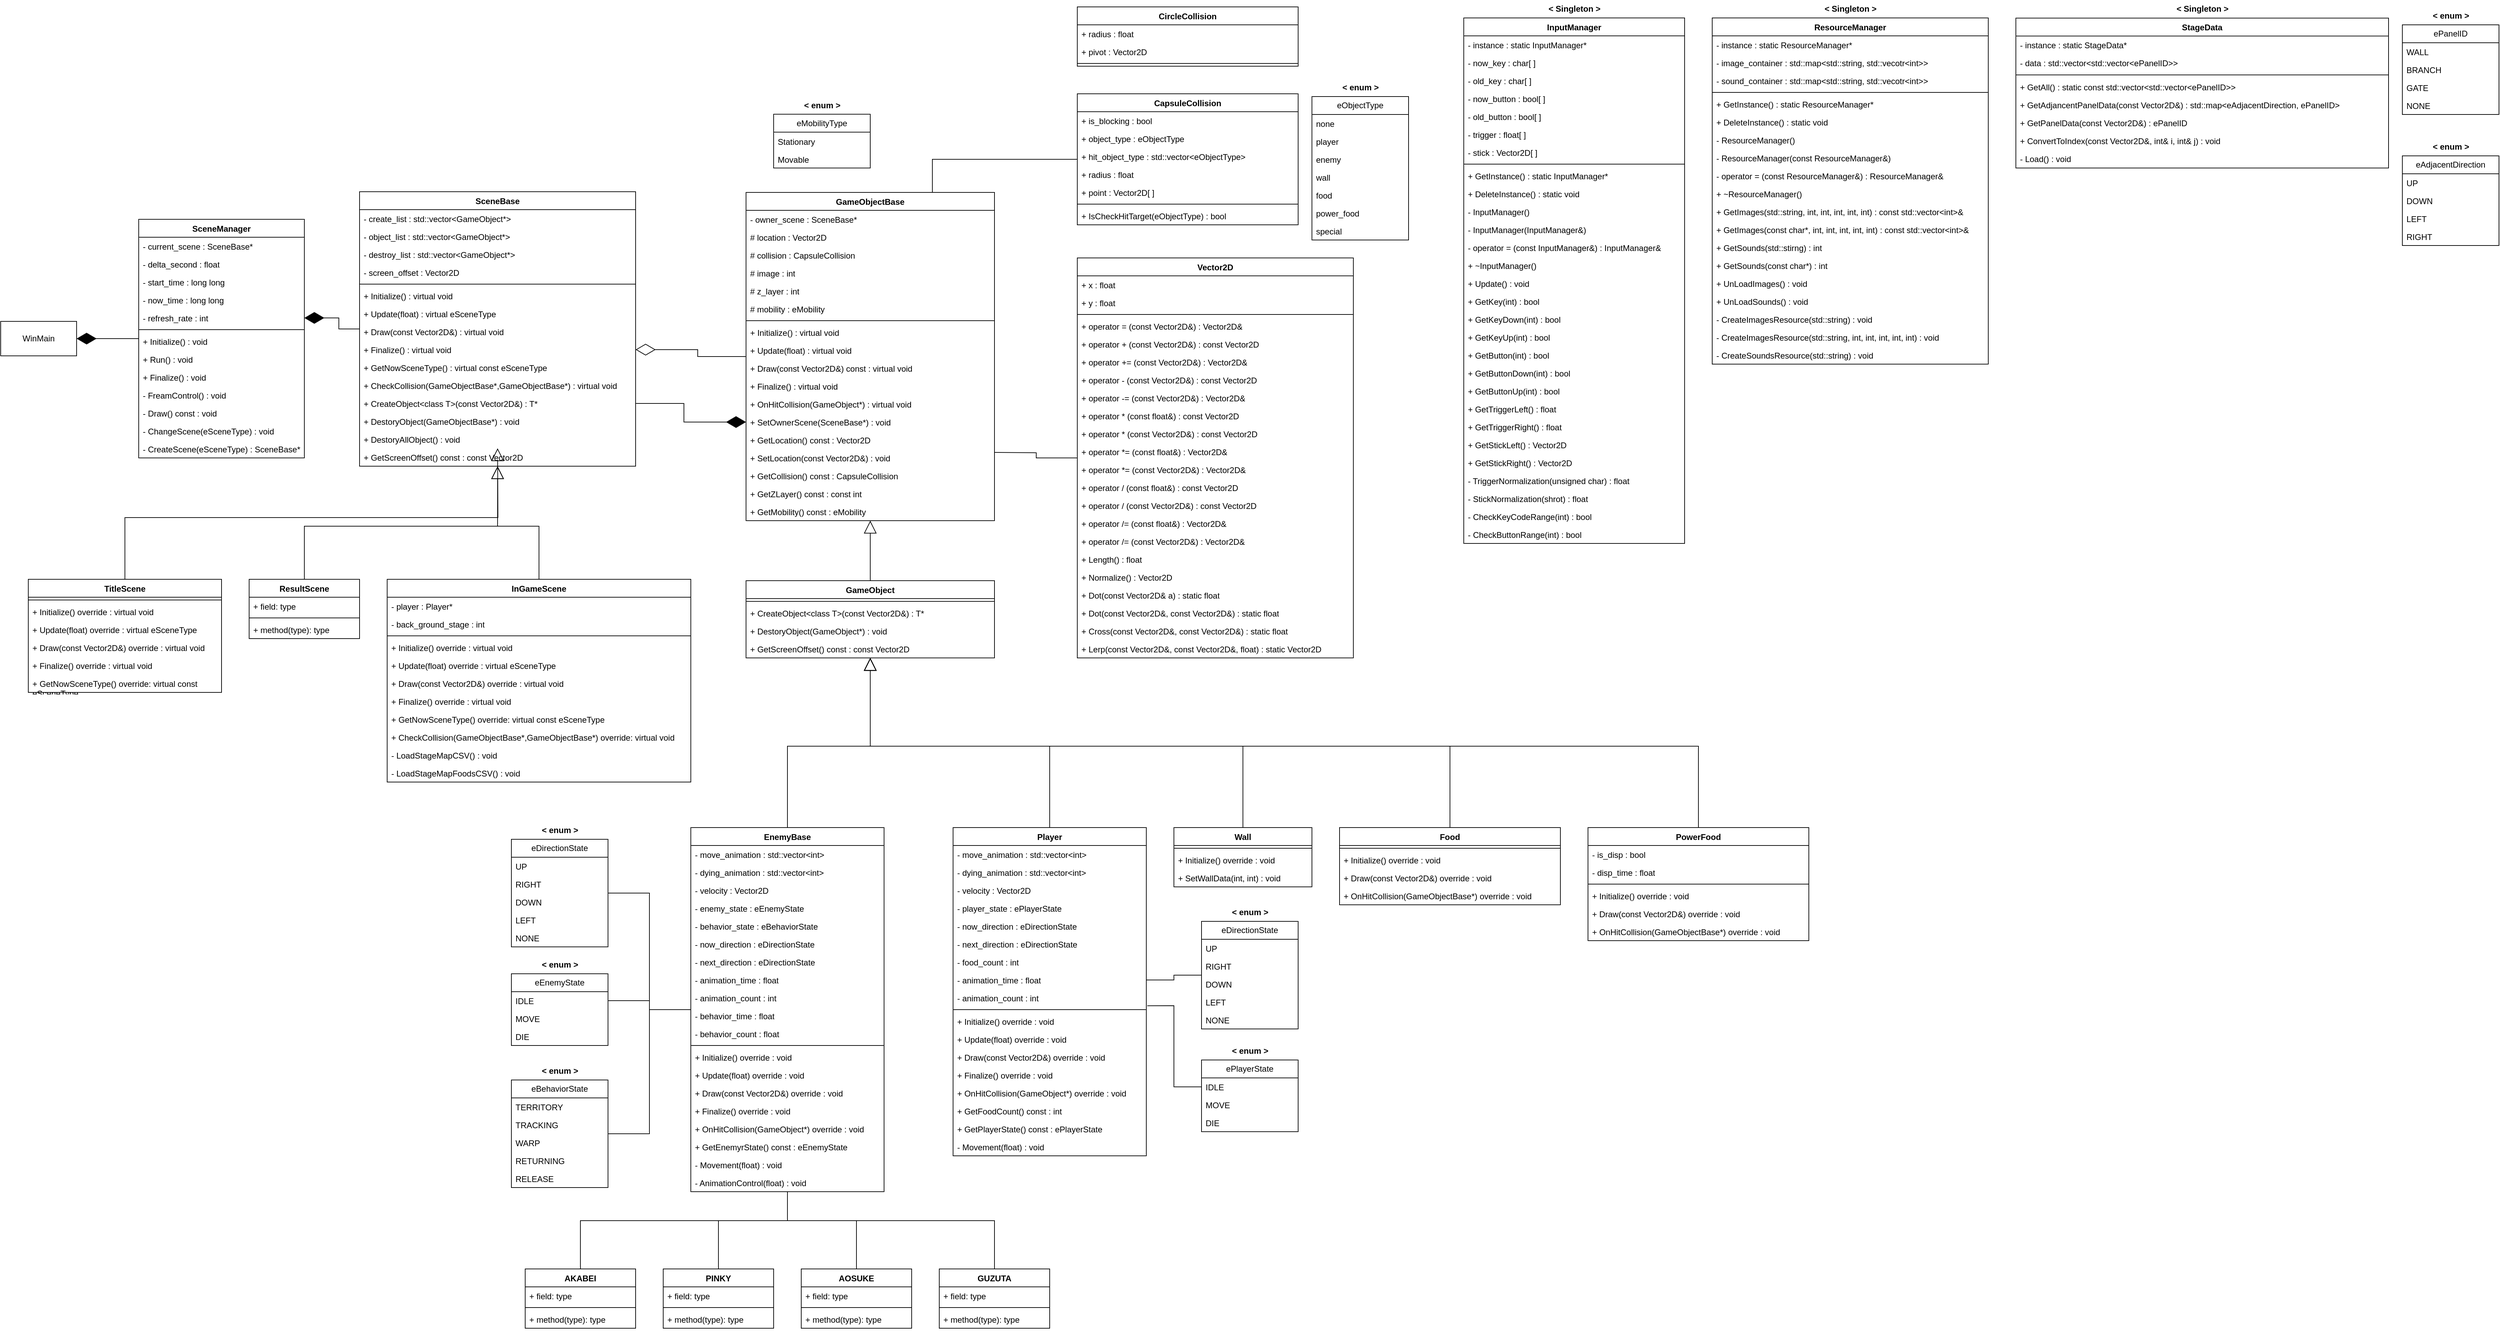 <mxfile>
    <diagram id="C5RBs43oDa-KdzZeNtuy" name="Page-1">
        <mxGraphModel dx="283" dy="384" grid="1" gridSize="10" guides="1" tooltips="1" connect="1" arrows="1" fold="1" page="1" pageScale="1" pageWidth="827" pageHeight="1169" math="0" shadow="0">
            <root>
                <mxCell id="WIyWlLk6GJQsqaUBKTNV-0"/>
                <mxCell id="WIyWlLk6GJQsqaUBKTNV-1" parent="WIyWlLk6GJQsqaUBKTNV-0"/>
                <mxCell id="WuHR8rz0NU6yq_17Ip3w-0" value="WinMain" style="html=1;whiteSpace=wrap;" parent="WIyWlLk6GJQsqaUBKTNV-1" vertex="1">
                    <mxGeometry y="466" width="110" height="50" as="geometry"/>
                </mxCell>
                <mxCell id="WuHR8rz0NU6yq_17Ip3w-22" style="edgeStyle=orthogonalEdgeStyle;rounded=0;orthogonalLoop=1;jettySize=auto;html=1;endArrow=diamondThin;endFill=1;endSize=26;entryX=1;entryY=0.5;entryDx=0;entryDy=0;" parent="WIyWlLk6GJQsqaUBKTNV-1" source="WuHR8rz0NU6yq_17Ip3w-1" target="WuHR8rz0NU6yq_17Ip3w-0" edge="1">
                    <mxGeometry relative="1" as="geometry">
                        <mxPoint x="160" y="145" as="targetPoint"/>
                    </mxGeometry>
                </mxCell>
                <mxCell id="WuHR8rz0NU6yq_17Ip3w-1" value="SceneManager" style="swimlane;fontStyle=1;align=center;verticalAlign=top;childLayout=stackLayout;horizontal=1;startSize=26;horizontalStack=0;resizeParent=1;resizeParentMax=0;resizeLast=0;collapsible=1;marginBottom=0;whiteSpace=wrap;html=1;" parent="WIyWlLk6GJQsqaUBKTNV-1" vertex="1">
                    <mxGeometry x="200" y="318" width="240" height="346" as="geometry"/>
                </mxCell>
                <mxCell id="mY18_72aSn5p7ccf1aUi-102" value="- current_scene : SceneBase*" style="text;strokeColor=none;fillColor=none;align=left;verticalAlign=top;spacingLeft=4;spacingRight=4;overflow=hidden;rotatable=0;points=[[0,0.5],[1,0.5]];portConstraint=eastwest;whiteSpace=wrap;html=1;" parent="WuHR8rz0NU6yq_17Ip3w-1" vertex="1">
                    <mxGeometry y="26" width="240" height="26" as="geometry"/>
                </mxCell>
                <mxCell id="mY18_72aSn5p7ccf1aUi-103" value="- delta_second : float" style="text;strokeColor=none;fillColor=none;align=left;verticalAlign=top;spacingLeft=4;spacingRight=4;overflow=hidden;rotatable=0;points=[[0,0.5],[1,0.5]];portConstraint=eastwest;whiteSpace=wrap;html=1;" parent="WuHR8rz0NU6yq_17Ip3w-1" vertex="1">
                    <mxGeometry y="52" width="240" height="26" as="geometry"/>
                </mxCell>
                <mxCell id="mY18_72aSn5p7ccf1aUi-104" value="- start_time : long long" style="text;strokeColor=none;fillColor=none;align=left;verticalAlign=top;spacingLeft=4;spacingRight=4;overflow=hidden;rotatable=0;points=[[0,0.5],[1,0.5]];portConstraint=eastwest;whiteSpace=wrap;html=1;" parent="WuHR8rz0NU6yq_17Ip3w-1" vertex="1">
                    <mxGeometry y="78" width="240" height="26" as="geometry"/>
                </mxCell>
                <mxCell id="WuHR8rz0NU6yq_17Ip3w-2" value="- now_time : long long" style="text;strokeColor=none;fillColor=none;align=left;verticalAlign=top;spacingLeft=4;spacingRight=4;overflow=hidden;rotatable=0;points=[[0,0.5],[1,0.5]];portConstraint=eastwest;whiteSpace=wrap;html=1;" parent="WuHR8rz0NU6yq_17Ip3w-1" vertex="1">
                    <mxGeometry y="104" width="240" height="26" as="geometry"/>
                </mxCell>
                <mxCell id="mY18_72aSn5p7ccf1aUi-105" value="- refresh_rate : int" style="text;strokeColor=none;fillColor=none;align=left;verticalAlign=top;spacingLeft=4;spacingRight=4;overflow=hidden;rotatable=0;points=[[0,0.5],[1,0.5]];portConstraint=eastwest;whiteSpace=wrap;html=1;" parent="WuHR8rz0NU6yq_17Ip3w-1" vertex="1">
                    <mxGeometry y="130" width="240" height="26" as="geometry"/>
                </mxCell>
                <mxCell id="WuHR8rz0NU6yq_17Ip3w-3" value="" style="line;strokeWidth=1;fillColor=none;align=left;verticalAlign=middle;spacingTop=-1;spacingLeft=3;spacingRight=3;rotatable=0;labelPosition=right;points=[];portConstraint=eastwest;strokeColor=inherit;" parent="WuHR8rz0NU6yq_17Ip3w-1" vertex="1">
                    <mxGeometry y="156" width="240" height="8" as="geometry"/>
                </mxCell>
                <mxCell id="WuHR8rz0NU6yq_17Ip3w-4" value="+ Initialize() : void" style="text;strokeColor=none;fillColor=none;align=left;verticalAlign=top;spacingLeft=4;spacingRight=4;overflow=hidden;rotatable=0;points=[[0,0.5],[1,0.5]];portConstraint=eastwest;whiteSpace=wrap;html=1;" parent="WuHR8rz0NU6yq_17Ip3w-1" vertex="1">
                    <mxGeometry y="164" width="240" height="26" as="geometry"/>
                </mxCell>
                <mxCell id="mY18_72aSn5p7ccf1aUi-106" value="+ Run() : void" style="text;strokeColor=none;fillColor=none;align=left;verticalAlign=top;spacingLeft=4;spacingRight=4;overflow=hidden;rotatable=0;points=[[0,0.5],[1,0.5]];portConstraint=eastwest;whiteSpace=wrap;html=1;" parent="WuHR8rz0NU6yq_17Ip3w-1" vertex="1">
                    <mxGeometry y="190" width="240" height="26" as="geometry"/>
                </mxCell>
                <mxCell id="mY18_72aSn5p7ccf1aUi-107" value="+ Finalize() : void" style="text;strokeColor=none;fillColor=none;align=left;verticalAlign=top;spacingLeft=4;spacingRight=4;overflow=hidden;rotatable=0;points=[[0,0.5],[1,0.5]];portConstraint=eastwest;whiteSpace=wrap;html=1;" parent="WuHR8rz0NU6yq_17Ip3w-1" vertex="1">
                    <mxGeometry y="216" width="240" height="26" as="geometry"/>
                </mxCell>
                <mxCell id="mY18_72aSn5p7ccf1aUi-108" value="- FreamControl() : void" style="text;strokeColor=none;fillColor=none;align=left;verticalAlign=top;spacingLeft=4;spacingRight=4;overflow=hidden;rotatable=0;points=[[0,0.5],[1,0.5]];portConstraint=eastwest;whiteSpace=wrap;html=1;" parent="WuHR8rz0NU6yq_17Ip3w-1" vertex="1">
                    <mxGeometry y="242" width="240" height="26" as="geometry"/>
                </mxCell>
                <mxCell id="mY18_72aSn5p7ccf1aUi-109" value="- Draw() const : void" style="text;strokeColor=none;fillColor=none;align=left;verticalAlign=top;spacingLeft=4;spacingRight=4;overflow=hidden;rotatable=0;points=[[0,0.5],[1,0.5]];portConstraint=eastwest;whiteSpace=wrap;html=1;" parent="WuHR8rz0NU6yq_17Ip3w-1" vertex="1">
                    <mxGeometry y="268" width="240" height="26" as="geometry"/>
                </mxCell>
                <mxCell id="mY18_72aSn5p7ccf1aUi-110" value="- ChangeScene(eSceneType) : void" style="text;strokeColor=none;fillColor=none;align=left;verticalAlign=top;spacingLeft=4;spacingRight=4;overflow=hidden;rotatable=0;points=[[0,0.5],[1,0.5]];portConstraint=eastwest;whiteSpace=wrap;html=1;" parent="WuHR8rz0NU6yq_17Ip3w-1" vertex="1">
                    <mxGeometry y="294" width="240" height="26" as="geometry"/>
                </mxCell>
                <mxCell id="mY18_72aSn5p7ccf1aUi-111" value="- CreateScene(eSceneType) : SceneBase*" style="text;strokeColor=none;fillColor=none;align=left;verticalAlign=top;spacingLeft=4;spacingRight=4;overflow=hidden;rotatable=0;points=[[0,0.5],[1,0.5]];portConstraint=eastwest;whiteSpace=wrap;html=1;" parent="WuHR8rz0NU6yq_17Ip3w-1" vertex="1">
                    <mxGeometry y="320" width="240" height="26" as="geometry"/>
                </mxCell>
                <mxCell id="oVzlyGNM6keUcgTCYcQE-35" style="edgeStyle=orthogonalEdgeStyle;rounded=0;orthogonalLoop=1;jettySize=auto;html=1;entryX=0;entryY=0.5;entryDx=0;entryDy=0;exitX=1;exitY=0.5;exitDx=0;exitDy=0;endArrow=diamondThin;endFill=1;endSize=26;" parent="WIyWlLk6GJQsqaUBKTNV-1" source="mY18_72aSn5p7ccf1aUi-118" target="oVzlyGNM6keUcgTCYcQE-24" edge="1">
                    <mxGeometry relative="1" as="geometry"/>
                </mxCell>
                <mxCell id="1Y8LS_Z3hUtrGzQBwFu_-0" style="edgeStyle=orthogonalEdgeStyle;rounded=0;orthogonalLoop=1;jettySize=auto;html=1;entryX=1;entryY=0.5;entryDx=0;entryDy=0;endArrow=diamondThin;endFill=1;endSize=26;" parent="WIyWlLk6GJQsqaUBKTNV-1" source="WuHR8rz0NU6yq_17Ip3w-6" target="mY18_72aSn5p7ccf1aUi-105" edge="1">
                    <mxGeometry relative="1" as="geometry"/>
                </mxCell>
                <mxCell id="WuHR8rz0NU6yq_17Ip3w-6" value="SceneBase" style="swimlane;fontStyle=1;align=center;verticalAlign=top;childLayout=stackLayout;horizontal=1;startSize=26;horizontalStack=0;resizeParent=1;resizeParentMax=0;resizeLast=0;collapsible=1;marginBottom=0;whiteSpace=wrap;html=1;" parent="WIyWlLk6GJQsqaUBKTNV-1" vertex="1">
                    <mxGeometry x="520" y="278" width="400" height="398" as="geometry"/>
                </mxCell>
                <mxCell id="siNQnb_UFUft7kwGHg89-58" value="- create_list : std::vector&amp;lt;GameObject*&amp;gt;" style="text;strokeColor=none;fillColor=none;align=left;verticalAlign=top;spacingLeft=4;spacingRight=4;overflow=hidden;rotatable=0;points=[[0,0.5],[1,0.5]];portConstraint=eastwest;whiteSpace=wrap;html=1;" parent="WuHR8rz0NU6yq_17Ip3w-6" vertex="1">
                    <mxGeometry y="26" width="400" height="26" as="geometry"/>
                </mxCell>
                <mxCell id="mY18_72aSn5p7ccf1aUi-112" value="- object_list : std::vector&amp;lt;GameObject*&amp;gt;" style="text;strokeColor=none;fillColor=none;align=left;verticalAlign=top;spacingLeft=4;spacingRight=4;overflow=hidden;rotatable=0;points=[[0,0.5],[1,0.5]];portConstraint=eastwest;whiteSpace=wrap;html=1;" parent="WuHR8rz0NU6yq_17Ip3w-6" vertex="1">
                    <mxGeometry y="52" width="400" height="26" as="geometry"/>
                </mxCell>
                <mxCell id="mY18_72aSn5p7ccf1aUi-113" value="- destroy_list : std::vector&amp;lt;GameObject*&amp;gt;" style="text;strokeColor=none;fillColor=none;align=left;verticalAlign=top;spacingLeft=4;spacingRight=4;overflow=hidden;rotatable=0;points=[[0,0.5],[1,0.5]];portConstraint=eastwest;whiteSpace=wrap;html=1;" parent="WuHR8rz0NU6yq_17Ip3w-6" vertex="1">
                    <mxGeometry y="78" width="400" height="26" as="geometry"/>
                </mxCell>
                <mxCell id="WuHR8rz0NU6yq_17Ip3w-7" value="- screen_offset : Vector2D" style="text;strokeColor=none;fillColor=none;align=left;verticalAlign=top;spacingLeft=4;spacingRight=4;overflow=hidden;rotatable=0;points=[[0,0.5],[1,0.5]];portConstraint=eastwest;whiteSpace=wrap;html=1;" parent="WuHR8rz0NU6yq_17Ip3w-6" vertex="1">
                    <mxGeometry y="104" width="400" height="26" as="geometry"/>
                </mxCell>
                <mxCell id="WuHR8rz0NU6yq_17Ip3w-8" value="" style="line;strokeWidth=1;fillColor=none;align=left;verticalAlign=middle;spacingTop=-1;spacingLeft=3;spacingRight=3;rotatable=0;labelPosition=right;points=[];portConstraint=eastwest;strokeColor=inherit;" parent="WuHR8rz0NU6yq_17Ip3w-6" vertex="1">
                    <mxGeometry y="130" width="400" height="8" as="geometry"/>
                </mxCell>
                <mxCell id="WuHR8rz0NU6yq_17Ip3w-9" value="+ Initialize() : virtual void" style="text;strokeColor=none;fillColor=none;align=left;verticalAlign=top;spacingLeft=4;spacingRight=4;overflow=hidden;rotatable=0;points=[[0,0.5],[1,0.5]];portConstraint=eastwest;whiteSpace=wrap;html=1;" parent="WuHR8rz0NU6yq_17Ip3w-6" vertex="1">
                    <mxGeometry y="138" width="400" height="26" as="geometry"/>
                </mxCell>
                <mxCell id="mY18_72aSn5p7ccf1aUi-114" value="+ Update(float) : virtual eSceneType" style="text;strokeColor=none;fillColor=none;align=left;verticalAlign=top;spacingLeft=4;spacingRight=4;overflow=hidden;rotatable=0;points=[[0,0.5],[1,0.5]];portConstraint=eastwest;whiteSpace=wrap;html=1;" parent="WuHR8rz0NU6yq_17Ip3w-6" vertex="1">
                    <mxGeometry y="164" width="400" height="26" as="geometry"/>
                </mxCell>
                <mxCell id="mY18_72aSn5p7ccf1aUi-115" value="+ Draw(const Vector2D&amp;amp;) : virtual void" style="text;strokeColor=none;fillColor=none;align=left;verticalAlign=top;spacingLeft=4;spacingRight=4;overflow=hidden;rotatable=0;points=[[0,0.5],[1,0.5]];portConstraint=eastwest;whiteSpace=wrap;html=1;" parent="WuHR8rz0NU6yq_17Ip3w-6" vertex="1">
                    <mxGeometry y="190" width="400" height="26" as="geometry"/>
                </mxCell>
                <mxCell id="mY18_72aSn5p7ccf1aUi-116" value="+ Finalize() : virtual void" style="text;strokeColor=none;fillColor=none;align=left;verticalAlign=top;spacingLeft=4;spacingRight=4;overflow=hidden;rotatable=0;points=[[0,0.5],[1,0.5]];portConstraint=eastwest;whiteSpace=wrap;html=1;" parent="WuHR8rz0NU6yq_17Ip3w-6" vertex="1">
                    <mxGeometry y="216" width="400" height="26" as="geometry"/>
                </mxCell>
                <mxCell id="mY18_72aSn5p7ccf1aUi-117" value="+ GetNowSceneType() : virtual const eSceneType" style="text;strokeColor=none;fillColor=none;align=left;verticalAlign=top;spacingLeft=4;spacingRight=4;overflow=hidden;rotatable=0;points=[[0,0.5],[1,0.5]];portConstraint=eastwest;whiteSpace=wrap;html=1;" parent="WuHR8rz0NU6yq_17Ip3w-6" vertex="1">
                    <mxGeometry y="242" width="400" height="26" as="geometry"/>
                </mxCell>
                <mxCell id="mY18_72aSn5p7ccf1aUi-119" value="+ CheckCollision(GameObjectBase*,GameObjectBase*) : virtual void" style="text;strokeColor=none;fillColor=none;align=left;verticalAlign=top;spacingLeft=4;spacingRight=4;overflow=hidden;rotatable=0;points=[[0,0.5],[1,0.5]];portConstraint=eastwest;whiteSpace=wrap;html=1;" parent="WuHR8rz0NU6yq_17Ip3w-6" vertex="1">
                    <mxGeometry y="268" width="400" height="26" as="geometry"/>
                </mxCell>
                <mxCell id="mY18_72aSn5p7ccf1aUi-118" value="+ CreateObject&amp;lt;class T&amp;gt;(const Vector2D&amp;amp;) : T*" style="text;strokeColor=none;fillColor=none;align=left;verticalAlign=top;spacingLeft=4;spacingRight=4;overflow=hidden;rotatable=0;points=[[0,0.5],[1,0.5]];portConstraint=eastwest;whiteSpace=wrap;html=1;" parent="WuHR8rz0NU6yq_17Ip3w-6" vertex="1">
                    <mxGeometry y="294" width="400" height="26" as="geometry"/>
                </mxCell>
                <mxCell id="mY18_72aSn5p7ccf1aUi-120" value="+ DestoryObject(GameObjectBase*) : void" style="text;strokeColor=none;fillColor=none;align=left;verticalAlign=top;spacingLeft=4;spacingRight=4;overflow=hidden;rotatable=0;points=[[0,0.5],[1,0.5]];portConstraint=eastwest;whiteSpace=wrap;html=1;" parent="WuHR8rz0NU6yq_17Ip3w-6" vertex="1">
                    <mxGeometry y="320" width="400" height="26" as="geometry"/>
                </mxCell>
                <mxCell id="mY18_72aSn5p7ccf1aUi-121" value="+ DestoryAllObject() : void" style="text;strokeColor=none;fillColor=none;align=left;verticalAlign=top;spacingLeft=4;spacingRight=4;overflow=hidden;rotatable=0;points=[[0,0.5],[1,0.5]];portConstraint=eastwest;whiteSpace=wrap;html=1;" parent="WuHR8rz0NU6yq_17Ip3w-6" vertex="1">
                    <mxGeometry y="346" width="400" height="26" as="geometry"/>
                </mxCell>
                <mxCell id="mY18_72aSn5p7ccf1aUi-122" value="+ GetScreenOffset() const : const Vector2D" style="text;strokeColor=none;fillColor=none;align=left;verticalAlign=top;spacingLeft=4;spacingRight=4;overflow=hidden;rotatable=0;points=[[0,0.5],[1,0.5]];portConstraint=eastwest;whiteSpace=wrap;html=1;" parent="WuHR8rz0NU6yq_17Ip3w-6" vertex="1">
                    <mxGeometry y="372" width="400" height="26" as="geometry"/>
                </mxCell>
                <mxCell id="oVzlyGNM6keUcgTCYcQE-34" style="edgeStyle=orthogonalEdgeStyle;rounded=0;orthogonalLoop=1;jettySize=auto;html=1;entryX=1;entryY=0.5;entryDx=0;entryDy=0;endArrow=diamondThin;endFill=0;endSize=26;" parent="WIyWlLk6GJQsqaUBKTNV-1" source="WuHR8rz0NU6yq_17Ip3w-10" target="mY18_72aSn5p7ccf1aUi-116" edge="1">
                    <mxGeometry relative="1" as="geometry"/>
                </mxCell>
                <mxCell id="WuHR8rz0NU6yq_17Ip3w-10" value="GameObjectBase" style="swimlane;fontStyle=1;align=center;verticalAlign=top;childLayout=stackLayout;horizontal=1;startSize=26;horizontalStack=0;resizeParent=1;resizeParentMax=0;resizeLast=0;collapsible=1;marginBottom=0;whiteSpace=wrap;html=1;" parent="WIyWlLk6GJQsqaUBKTNV-1" vertex="1">
                    <mxGeometry x="1080" y="279" width="360" height="476" as="geometry"/>
                </mxCell>
                <mxCell id="WuHR8rz0NU6yq_17Ip3w-11" value="- owner_scene : SceneBase*" style="text;strokeColor=none;fillColor=none;align=left;verticalAlign=top;spacingLeft=4;spacingRight=4;overflow=hidden;rotatable=0;points=[[0,0.5],[1,0.5]];portConstraint=eastwest;whiteSpace=wrap;html=1;" parent="WuHR8rz0NU6yq_17Ip3w-10" vertex="1">
                    <mxGeometry y="26" width="360" height="26" as="geometry"/>
                </mxCell>
                <mxCell id="oVzlyGNM6keUcgTCYcQE-16" value="# location : Vector2D" style="text;strokeColor=none;fillColor=none;align=left;verticalAlign=top;spacingLeft=4;spacingRight=4;overflow=hidden;rotatable=0;points=[[0,0.5],[1,0.5]];portConstraint=eastwest;whiteSpace=wrap;html=1;" parent="WuHR8rz0NU6yq_17Ip3w-10" vertex="1">
                    <mxGeometry y="52" width="360" height="26" as="geometry"/>
                </mxCell>
                <mxCell id="oVzlyGNM6keUcgTCYcQE-17" value="# collision : CapsuleCollision" style="text;strokeColor=none;fillColor=none;align=left;verticalAlign=top;spacingLeft=4;spacingRight=4;overflow=hidden;rotatable=0;points=[[0,0.5],[1,0.5]];portConstraint=eastwest;whiteSpace=wrap;html=1;" parent="WuHR8rz0NU6yq_17Ip3w-10" vertex="1">
                    <mxGeometry y="78" width="360" height="26" as="geometry"/>
                </mxCell>
                <mxCell id="oVzlyGNM6keUcgTCYcQE-19" value="# image : int" style="text;strokeColor=none;fillColor=none;align=left;verticalAlign=top;spacingLeft=4;spacingRight=4;overflow=hidden;rotatable=0;points=[[0,0.5],[1,0.5]];portConstraint=eastwest;whiteSpace=wrap;html=1;" parent="WuHR8rz0NU6yq_17Ip3w-10" vertex="1">
                    <mxGeometry y="104" width="360" height="26" as="geometry"/>
                </mxCell>
                <mxCell id="oVzlyGNM6keUcgTCYcQE-18" value="# z_layer : int" style="text;strokeColor=none;fillColor=none;align=left;verticalAlign=top;spacingLeft=4;spacingRight=4;overflow=hidden;rotatable=0;points=[[0,0.5],[1,0.5]];portConstraint=eastwest;whiteSpace=wrap;html=1;" parent="WuHR8rz0NU6yq_17Ip3w-10" vertex="1">
                    <mxGeometry y="130" width="360" height="26" as="geometry"/>
                </mxCell>
                <mxCell id="siNQnb_UFUft7kwGHg89-60" value="# mobility : eMobility" style="text;strokeColor=none;fillColor=none;align=left;verticalAlign=top;spacingLeft=4;spacingRight=4;overflow=hidden;rotatable=0;points=[[0,0.5],[1,0.5]];portConstraint=eastwest;whiteSpace=wrap;html=1;" parent="WuHR8rz0NU6yq_17Ip3w-10" vertex="1">
                    <mxGeometry y="156" width="360" height="26" as="geometry"/>
                </mxCell>
                <mxCell id="WuHR8rz0NU6yq_17Ip3w-12" value="" style="line;strokeWidth=1;fillColor=none;align=left;verticalAlign=middle;spacingTop=-1;spacingLeft=3;spacingRight=3;rotatable=0;labelPosition=right;points=[];portConstraint=eastwest;strokeColor=inherit;" parent="WuHR8rz0NU6yq_17Ip3w-10" vertex="1">
                    <mxGeometry y="182" width="360" height="8" as="geometry"/>
                </mxCell>
                <mxCell id="WuHR8rz0NU6yq_17Ip3w-13" value="+ Initialize() : virtual void" style="text;strokeColor=none;fillColor=none;align=left;verticalAlign=top;spacingLeft=4;spacingRight=4;overflow=hidden;rotatable=0;points=[[0,0.5],[1,0.5]];portConstraint=eastwest;whiteSpace=wrap;html=1;" parent="WuHR8rz0NU6yq_17Ip3w-10" vertex="1">
                    <mxGeometry y="190" width="360" height="26" as="geometry"/>
                </mxCell>
                <mxCell id="oVzlyGNM6keUcgTCYcQE-20" value="+ Update(float) : virtual void" style="text;strokeColor=none;fillColor=none;align=left;verticalAlign=top;spacingLeft=4;spacingRight=4;overflow=hidden;rotatable=0;points=[[0,0.5],[1,0.5]];portConstraint=eastwest;whiteSpace=wrap;html=1;" parent="WuHR8rz0NU6yq_17Ip3w-10" vertex="1">
                    <mxGeometry y="216" width="360" height="26" as="geometry"/>
                </mxCell>
                <mxCell id="oVzlyGNM6keUcgTCYcQE-21" value="+ Draw(const Vector2D&amp;amp;) const : virtual void" style="text;strokeColor=none;fillColor=none;align=left;verticalAlign=top;spacingLeft=4;spacingRight=4;overflow=hidden;rotatable=0;points=[[0,0.5],[1,0.5]];portConstraint=eastwest;whiteSpace=wrap;html=1;" parent="WuHR8rz0NU6yq_17Ip3w-10" vertex="1">
                    <mxGeometry y="242" width="360" height="26" as="geometry"/>
                </mxCell>
                <mxCell id="oVzlyGNM6keUcgTCYcQE-22" value="+ Finalize() : virtual void" style="text;strokeColor=none;fillColor=none;align=left;verticalAlign=top;spacingLeft=4;spacingRight=4;overflow=hidden;rotatable=0;points=[[0,0.5],[1,0.5]];portConstraint=eastwest;whiteSpace=wrap;html=1;" parent="WuHR8rz0NU6yq_17Ip3w-10" vertex="1">
                    <mxGeometry y="268" width="360" height="26" as="geometry"/>
                </mxCell>
                <mxCell id="oVzlyGNM6keUcgTCYcQE-23" value="+ OnHitCollision(GameObject*) : virtual void" style="text;strokeColor=none;fillColor=none;align=left;verticalAlign=top;spacingLeft=4;spacingRight=4;overflow=hidden;rotatable=0;points=[[0,0.5],[1,0.5]];portConstraint=eastwest;whiteSpace=wrap;html=1;" parent="WuHR8rz0NU6yq_17Ip3w-10" vertex="1">
                    <mxGeometry y="294" width="360" height="26" as="geometry"/>
                </mxCell>
                <mxCell id="oVzlyGNM6keUcgTCYcQE-24" value="+ SetOwnerScene(SceneBase*) : void" style="text;strokeColor=none;fillColor=none;align=left;verticalAlign=top;spacingLeft=4;spacingRight=4;overflow=hidden;rotatable=0;points=[[0,0.5],[1,0.5]];portConstraint=eastwest;whiteSpace=wrap;html=1;" parent="WuHR8rz0NU6yq_17Ip3w-10" vertex="1">
                    <mxGeometry y="320" width="360" height="26" as="geometry"/>
                </mxCell>
                <mxCell id="oVzlyGNM6keUcgTCYcQE-25" value="+ GetLocation() const : Vector2D" style="text;strokeColor=none;fillColor=none;align=left;verticalAlign=top;spacingLeft=4;spacingRight=4;overflow=hidden;rotatable=0;points=[[0,0.5],[1,0.5]];portConstraint=eastwest;whiteSpace=wrap;html=1;" parent="WuHR8rz0NU6yq_17Ip3w-10" vertex="1">
                    <mxGeometry y="346" width="360" height="26" as="geometry"/>
                </mxCell>
                <mxCell id="oVzlyGNM6keUcgTCYcQE-26" value="+ SetLocation(const Vector2D&amp;amp;) : void" style="text;strokeColor=none;fillColor=none;align=left;verticalAlign=top;spacingLeft=4;spacingRight=4;overflow=hidden;rotatable=0;points=[[0,0.5],[1,0.5]];portConstraint=eastwest;whiteSpace=wrap;html=1;" parent="WuHR8rz0NU6yq_17Ip3w-10" vertex="1">
                    <mxGeometry y="372" width="360" height="26" as="geometry"/>
                </mxCell>
                <mxCell id="oVzlyGNM6keUcgTCYcQE-27" value="+ GetCollision() const : CapsuleCollision" style="text;strokeColor=none;fillColor=none;align=left;verticalAlign=top;spacingLeft=4;spacingRight=4;overflow=hidden;rotatable=0;points=[[0,0.5],[1,0.5]];portConstraint=eastwest;whiteSpace=wrap;html=1;" parent="WuHR8rz0NU6yq_17Ip3w-10" vertex="1">
                    <mxGeometry y="398" width="360" height="26" as="geometry"/>
                </mxCell>
                <mxCell id="oVzlyGNM6keUcgTCYcQE-28" value="+ GetZLayer() const : const int" style="text;strokeColor=none;fillColor=none;align=left;verticalAlign=top;spacingLeft=4;spacingRight=4;overflow=hidden;rotatable=0;points=[[0,0.5],[1,0.5]];portConstraint=eastwest;whiteSpace=wrap;html=1;" parent="WuHR8rz0NU6yq_17Ip3w-10" vertex="1">
                    <mxGeometry y="424" width="360" height="26" as="geometry"/>
                </mxCell>
                <mxCell id="siNQnb_UFUft7kwGHg89-59" value="+ GetMobility() const : eMobility" style="text;strokeColor=none;fillColor=none;align=left;verticalAlign=top;spacingLeft=4;spacingRight=4;overflow=hidden;rotatable=0;points=[[0,0.5],[1,0.5]];portConstraint=eastwest;whiteSpace=wrap;html=1;" parent="WuHR8rz0NU6yq_17Ip3w-10" vertex="1">
                    <mxGeometry y="450" width="360" height="26" as="geometry"/>
                </mxCell>
                <mxCell id="oVzlyGNM6keUcgTCYcQE-32" style="edgeStyle=orthogonalEdgeStyle;rounded=0;orthogonalLoop=1;jettySize=auto;html=1;entryX=0.5;entryY=1;entryDx=0;entryDy=0;endArrow=block;endFill=0;endSize=16;" parent="WIyWlLk6GJQsqaUBKTNV-1" source="WuHR8rz0NU6yq_17Ip3w-16" target="WuHR8rz0NU6yq_17Ip3w-10" edge="1">
                    <mxGeometry relative="1" as="geometry"/>
                </mxCell>
                <mxCell id="WuHR8rz0NU6yq_17Ip3w-16" value="GameObject" style="swimlane;fontStyle=1;align=center;verticalAlign=top;childLayout=stackLayout;horizontal=1;startSize=26;horizontalStack=0;resizeParent=1;resizeParentMax=0;resizeLast=0;collapsible=1;marginBottom=0;whiteSpace=wrap;html=1;" parent="WIyWlLk6GJQsqaUBKTNV-1" vertex="1">
                    <mxGeometry x="1080" y="842" width="360" height="112" as="geometry"/>
                </mxCell>
                <mxCell id="WuHR8rz0NU6yq_17Ip3w-18" value="" style="line;strokeWidth=1;fillColor=none;align=left;verticalAlign=middle;spacingTop=-1;spacingLeft=3;spacingRight=3;rotatable=0;labelPosition=right;points=[];portConstraint=eastwest;strokeColor=inherit;" parent="WuHR8rz0NU6yq_17Ip3w-16" vertex="1">
                    <mxGeometry y="26" width="360" height="8" as="geometry"/>
                </mxCell>
                <mxCell id="WuHR8rz0NU6yq_17Ip3w-19" value="+ CreateObject&amp;lt;class T&amp;gt;(const Vector2D&amp;amp;) : T*" style="text;strokeColor=none;fillColor=none;align=left;verticalAlign=top;spacingLeft=4;spacingRight=4;overflow=hidden;rotatable=0;points=[[0,0.5],[1,0.5]];portConstraint=eastwest;whiteSpace=wrap;html=1;" parent="WuHR8rz0NU6yq_17Ip3w-16" vertex="1">
                    <mxGeometry y="34" width="360" height="26" as="geometry"/>
                </mxCell>
                <mxCell id="oVzlyGNM6keUcgTCYcQE-30" value="+ DestoryObject(GameObject*) : void" style="text;strokeColor=none;fillColor=none;align=left;verticalAlign=top;spacingLeft=4;spacingRight=4;overflow=hidden;rotatable=0;points=[[0,0.5],[1,0.5]];portConstraint=eastwest;whiteSpace=wrap;html=1;" parent="WuHR8rz0NU6yq_17Ip3w-16" vertex="1">
                    <mxGeometry y="60" width="360" height="26" as="geometry"/>
                </mxCell>
                <mxCell id="oVzlyGNM6keUcgTCYcQE-31" value="+ GetScreenOffset() const : const Vector2D" style="text;strokeColor=none;fillColor=none;align=left;verticalAlign=top;spacingLeft=4;spacingRight=4;overflow=hidden;rotatable=0;points=[[0,0.5],[1,0.5]];portConstraint=eastwest;whiteSpace=wrap;html=1;" parent="WuHR8rz0NU6yq_17Ip3w-16" vertex="1">
                    <mxGeometry y="86" width="360" height="26" as="geometry"/>
                </mxCell>
                <mxCell id="oVzlyGNM6keUcgTCYcQE-36" style="edgeStyle=orthogonalEdgeStyle;rounded=0;orthogonalLoop=1;jettySize=auto;html=1;entryX=1;entryY=0.5;entryDx=0;entryDy=0;endArrow=none;endFill=0;" parent="WIyWlLk6GJQsqaUBKTNV-1" source="WuHR8rz0NU6yq_17Ip3w-31" edge="1">
                    <mxGeometry relative="1" as="geometry">
                        <mxPoint x="1440" y="656" as="targetPoint"/>
                    </mxGeometry>
                </mxCell>
                <mxCell id="WuHR8rz0NU6yq_17Ip3w-31" value="Vector2D" style="swimlane;fontStyle=1;align=center;verticalAlign=top;childLayout=stackLayout;horizontal=1;startSize=26;horizontalStack=0;resizeParent=1;resizeParentMax=0;resizeLast=0;collapsible=1;marginBottom=0;whiteSpace=wrap;html=1;" parent="WIyWlLk6GJQsqaUBKTNV-1" vertex="1">
                    <mxGeometry x="1560" y="374" width="400" height="580" as="geometry"/>
                </mxCell>
                <mxCell id="WuHR8rz0NU6yq_17Ip3w-32" value="+ x : float" style="text;strokeColor=none;fillColor=none;align=left;verticalAlign=top;spacingLeft=4;spacingRight=4;overflow=hidden;rotatable=0;points=[[0,0.5],[1,0.5]];portConstraint=eastwest;whiteSpace=wrap;html=1;" parent="WuHR8rz0NU6yq_17Ip3w-31" vertex="1">
                    <mxGeometry y="26" width="400" height="26" as="geometry"/>
                </mxCell>
                <mxCell id="mY18_72aSn5p7ccf1aUi-0" value="+ y : float" style="text;strokeColor=none;fillColor=none;align=left;verticalAlign=top;spacingLeft=4;spacingRight=4;overflow=hidden;rotatable=0;points=[[0,0.5],[1,0.5]];portConstraint=eastwest;whiteSpace=wrap;html=1;" parent="WuHR8rz0NU6yq_17Ip3w-31" vertex="1">
                    <mxGeometry y="52" width="400" height="26" as="geometry"/>
                </mxCell>
                <mxCell id="WuHR8rz0NU6yq_17Ip3w-33" value="" style="line;strokeWidth=1;fillColor=none;align=left;verticalAlign=middle;spacingTop=-1;spacingLeft=3;spacingRight=3;rotatable=0;labelPosition=right;points=[];portConstraint=eastwest;strokeColor=inherit;" parent="WuHR8rz0NU6yq_17Ip3w-31" vertex="1">
                    <mxGeometry y="78" width="400" height="8" as="geometry"/>
                </mxCell>
                <mxCell id="WuHR8rz0NU6yq_17Ip3w-34" value="+ operator = (const Vector2D&amp;amp;) : Vector2D&amp;amp;" style="text;strokeColor=none;fillColor=none;align=left;verticalAlign=top;spacingLeft=4;spacingRight=4;overflow=hidden;rotatable=0;points=[[0,0.5],[1,0.5]];portConstraint=eastwest;whiteSpace=wrap;html=1;" parent="WuHR8rz0NU6yq_17Ip3w-31" vertex="1">
                    <mxGeometry y="86" width="400" height="26" as="geometry"/>
                </mxCell>
                <mxCell id="mY18_72aSn5p7ccf1aUi-1" value="+ operator + (const Vector2D&amp;amp;) : const Vector2D" style="text;strokeColor=none;fillColor=none;align=left;verticalAlign=top;spacingLeft=4;spacingRight=4;overflow=hidden;rotatable=0;points=[[0,0.5],[1,0.5]];portConstraint=eastwest;whiteSpace=wrap;html=1;" parent="WuHR8rz0NU6yq_17Ip3w-31" vertex="1">
                    <mxGeometry y="112" width="400" height="26" as="geometry"/>
                </mxCell>
                <mxCell id="mY18_72aSn5p7ccf1aUi-2" value="+ operator += (const Vector2D&amp;amp;) : Vector2D&amp;amp;" style="text;strokeColor=none;fillColor=none;align=left;verticalAlign=top;spacingLeft=4;spacingRight=4;overflow=hidden;rotatable=0;points=[[0,0.5],[1,0.5]];portConstraint=eastwest;whiteSpace=wrap;html=1;" parent="WuHR8rz0NU6yq_17Ip3w-31" vertex="1">
                    <mxGeometry y="138" width="400" height="26" as="geometry"/>
                </mxCell>
                <mxCell id="mY18_72aSn5p7ccf1aUi-3" value="+ operator - (const Vector2D&amp;amp;) : const Vector2D" style="text;strokeColor=none;fillColor=none;align=left;verticalAlign=top;spacingLeft=4;spacingRight=4;overflow=hidden;rotatable=0;points=[[0,0.5],[1,0.5]];portConstraint=eastwest;whiteSpace=wrap;html=1;" parent="WuHR8rz0NU6yq_17Ip3w-31" vertex="1">
                    <mxGeometry y="164" width="400" height="26" as="geometry"/>
                </mxCell>
                <mxCell id="mY18_72aSn5p7ccf1aUi-4" value="+ operator -= (const Vector2D&amp;amp;) : Vector2D&amp;amp;" style="text;strokeColor=none;fillColor=none;align=left;verticalAlign=top;spacingLeft=4;spacingRight=4;overflow=hidden;rotatable=0;points=[[0,0.5],[1,0.5]];portConstraint=eastwest;whiteSpace=wrap;html=1;" parent="WuHR8rz0NU6yq_17Ip3w-31" vertex="1">
                    <mxGeometry y="190" width="400" height="26" as="geometry"/>
                </mxCell>
                <mxCell id="mY18_72aSn5p7ccf1aUi-5" value="+ operator * (const float&amp;amp;) : const Vector2D" style="text;strokeColor=none;fillColor=none;align=left;verticalAlign=top;spacingLeft=4;spacingRight=4;overflow=hidden;rotatable=0;points=[[0,0.5],[1,0.5]];portConstraint=eastwest;whiteSpace=wrap;html=1;" parent="WuHR8rz0NU6yq_17Ip3w-31" vertex="1">
                    <mxGeometry y="216" width="400" height="26" as="geometry"/>
                </mxCell>
                <mxCell id="mY18_72aSn5p7ccf1aUi-6" value="+ operator * (const Vector2D&amp;amp;) : const Vector2D" style="text;strokeColor=none;fillColor=none;align=left;verticalAlign=top;spacingLeft=4;spacingRight=4;overflow=hidden;rotatable=0;points=[[0,0.5],[1,0.5]];portConstraint=eastwest;whiteSpace=wrap;html=1;" parent="WuHR8rz0NU6yq_17Ip3w-31" vertex="1">
                    <mxGeometry y="242" width="400" height="26" as="geometry"/>
                </mxCell>
                <mxCell id="mY18_72aSn5p7ccf1aUi-7" value="+ operator *= (const float&amp;amp;) : Vector2D&amp;amp;" style="text;strokeColor=none;fillColor=none;align=left;verticalAlign=top;spacingLeft=4;spacingRight=4;overflow=hidden;rotatable=0;points=[[0,0.5],[1,0.5]];portConstraint=eastwest;whiteSpace=wrap;html=1;" parent="WuHR8rz0NU6yq_17Ip3w-31" vertex="1">
                    <mxGeometry y="268" width="400" height="26" as="geometry"/>
                </mxCell>
                <mxCell id="mY18_72aSn5p7ccf1aUi-8" value="+ operator *= (const Vector2D&amp;amp;) : Vector2D&amp;amp;" style="text;strokeColor=none;fillColor=none;align=left;verticalAlign=top;spacingLeft=4;spacingRight=4;overflow=hidden;rotatable=0;points=[[0,0.5],[1,0.5]];portConstraint=eastwest;whiteSpace=wrap;html=1;" parent="WuHR8rz0NU6yq_17Ip3w-31" vertex="1">
                    <mxGeometry y="294" width="400" height="26" as="geometry"/>
                </mxCell>
                <mxCell id="mY18_72aSn5p7ccf1aUi-9" value="+ operator / (const float&amp;amp;) : const Vector2D" style="text;strokeColor=none;fillColor=none;align=left;verticalAlign=top;spacingLeft=4;spacingRight=4;overflow=hidden;rotatable=0;points=[[0,0.5],[1,0.5]];portConstraint=eastwest;whiteSpace=wrap;html=1;" parent="WuHR8rz0NU6yq_17Ip3w-31" vertex="1">
                    <mxGeometry y="320" width="400" height="26" as="geometry"/>
                </mxCell>
                <mxCell id="mY18_72aSn5p7ccf1aUi-10" value="+ operator / (const Vector2D&amp;amp;) : const Vector2D" style="text;strokeColor=none;fillColor=none;align=left;verticalAlign=top;spacingLeft=4;spacingRight=4;overflow=hidden;rotatable=0;points=[[0,0.5],[1,0.5]];portConstraint=eastwest;whiteSpace=wrap;html=1;" parent="WuHR8rz0NU6yq_17Ip3w-31" vertex="1">
                    <mxGeometry y="346" width="400" height="26" as="geometry"/>
                </mxCell>
                <mxCell id="mY18_72aSn5p7ccf1aUi-11" value="+ operator /= (const float&amp;amp;) : Vector2D&amp;amp;" style="text;strokeColor=none;fillColor=none;align=left;verticalAlign=top;spacingLeft=4;spacingRight=4;overflow=hidden;rotatable=0;points=[[0,0.5],[1,0.5]];portConstraint=eastwest;whiteSpace=wrap;html=1;" parent="WuHR8rz0NU6yq_17Ip3w-31" vertex="1">
                    <mxGeometry y="372" width="400" height="26" as="geometry"/>
                </mxCell>
                <mxCell id="mY18_72aSn5p7ccf1aUi-12" value="+ operator /= (const Vector2D&amp;amp;) : Vector2D&amp;amp;" style="text;strokeColor=none;fillColor=none;align=left;verticalAlign=top;spacingLeft=4;spacingRight=4;overflow=hidden;rotatable=0;points=[[0,0.5],[1,0.5]];portConstraint=eastwest;whiteSpace=wrap;html=1;" parent="WuHR8rz0NU6yq_17Ip3w-31" vertex="1">
                    <mxGeometry y="398" width="400" height="26" as="geometry"/>
                </mxCell>
                <mxCell id="mY18_72aSn5p7ccf1aUi-13" value="+ Length() : float" style="text;strokeColor=none;fillColor=none;align=left;verticalAlign=top;spacingLeft=4;spacingRight=4;overflow=hidden;rotatable=0;points=[[0,0.5],[1,0.5]];portConstraint=eastwest;whiteSpace=wrap;html=1;" parent="WuHR8rz0NU6yq_17Ip3w-31" vertex="1">
                    <mxGeometry y="424" width="400" height="26" as="geometry"/>
                </mxCell>
                <mxCell id="mY18_72aSn5p7ccf1aUi-14" value="+ Normalize() : Vector2D" style="text;strokeColor=none;fillColor=none;align=left;verticalAlign=top;spacingLeft=4;spacingRight=4;overflow=hidden;rotatable=0;points=[[0,0.5],[1,0.5]];portConstraint=eastwest;whiteSpace=wrap;html=1;" parent="WuHR8rz0NU6yq_17Ip3w-31" vertex="1">
                    <mxGeometry y="450" width="400" height="26" as="geometry"/>
                </mxCell>
                <mxCell id="mY18_72aSn5p7ccf1aUi-15" value="+ Dot(const Vector2D&amp;amp; a) : static float" style="text;strokeColor=none;fillColor=none;align=left;verticalAlign=top;spacingLeft=4;spacingRight=4;overflow=hidden;rotatable=0;points=[[0,0.5],[1,0.5]];portConstraint=eastwest;whiteSpace=wrap;html=1;" parent="WuHR8rz0NU6yq_17Ip3w-31" vertex="1">
                    <mxGeometry y="476" width="400" height="26" as="geometry"/>
                </mxCell>
                <mxCell id="mY18_72aSn5p7ccf1aUi-16" value="+ Dot(const Vector2D&amp;amp;, const Vector2D&amp;amp;) : static float" style="text;strokeColor=none;fillColor=none;align=left;verticalAlign=top;spacingLeft=4;spacingRight=4;overflow=hidden;rotatable=0;points=[[0,0.5],[1,0.5]];portConstraint=eastwest;whiteSpace=wrap;html=1;" parent="WuHR8rz0NU6yq_17Ip3w-31" vertex="1">
                    <mxGeometry y="502" width="400" height="26" as="geometry"/>
                </mxCell>
                <mxCell id="mY18_72aSn5p7ccf1aUi-17" value="+ Cross(const Vector2D&amp;amp;, const Vector2D&amp;amp;) : static float" style="text;strokeColor=none;fillColor=none;align=left;verticalAlign=top;spacingLeft=4;spacingRight=4;overflow=hidden;rotatable=0;points=[[0,0.5],[1,0.5]];portConstraint=eastwest;whiteSpace=wrap;html=1;" parent="WuHR8rz0NU6yq_17Ip3w-31" vertex="1">
                    <mxGeometry y="528" width="400" height="26" as="geometry"/>
                </mxCell>
                <mxCell id="mY18_72aSn5p7ccf1aUi-18" value="+ Lerp(const Vector2D&amp;amp;, const Vector2D&amp;amp;, float) : static Vector2D" style="text;strokeColor=none;fillColor=none;align=left;verticalAlign=top;spacingLeft=4;spacingRight=4;overflow=hidden;rotatable=0;points=[[0,0.5],[1,0.5]];portConstraint=eastwest;whiteSpace=wrap;html=1;" parent="WuHR8rz0NU6yq_17Ip3w-31" vertex="1">
                    <mxGeometry y="554" width="400" height="26" as="geometry"/>
                </mxCell>
                <mxCell id="oVzlyGNM6keUcgTCYcQE-37" style="edgeStyle=orthogonalEdgeStyle;rounded=0;orthogonalLoop=1;jettySize=auto;html=1;entryX=0.75;entryY=0;entryDx=0;entryDy=0;endArrow=none;endFill=0;" parent="WIyWlLk6GJQsqaUBKTNV-1" source="WuHR8rz0NU6yq_17Ip3w-35" target="WuHR8rz0NU6yq_17Ip3w-10" edge="1">
                    <mxGeometry relative="1" as="geometry"/>
                </mxCell>
                <mxCell id="WuHR8rz0NU6yq_17Ip3w-35" value="CapsuleCollision" style="swimlane;fontStyle=1;align=center;verticalAlign=top;childLayout=stackLayout;horizontal=1;startSize=26;horizontalStack=0;resizeParent=1;resizeParentMax=0;resizeLast=0;collapsible=1;marginBottom=0;whiteSpace=wrap;html=1;" parent="WIyWlLk6GJQsqaUBKTNV-1" vertex="1">
                    <mxGeometry x="1560" y="136" width="320" height="190" as="geometry"/>
                </mxCell>
                <mxCell id="mY18_72aSn5p7ccf1aUi-19" value="+ is_blocking : bool" style="text;strokeColor=none;fillColor=none;align=left;verticalAlign=top;spacingLeft=4;spacingRight=4;overflow=hidden;rotatable=0;points=[[0,0.5],[1,0.5]];portConstraint=eastwest;whiteSpace=wrap;html=1;" parent="WuHR8rz0NU6yq_17Ip3w-35" vertex="1">
                    <mxGeometry y="26" width="320" height="26" as="geometry"/>
                </mxCell>
                <mxCell id="mY18_72aSn5p7ccf1aUi-22" value="+ object_type : eObjectType" style="text;strokeColor=none;fillColor=none;align=left;verticalAlign=top;spacingLeft=4;spacingRight=4;overflow=hidden;rotatable=0;points=[[0,0.5],[1,0.5]];portConstraint=eastwest;whiteSpace=wrap;html=1;" parent="WuHR8rz0NU6yq_17Ip3w-35" vertex="1">
                    <mxGeometry y="52" width="320" height="26" as="geometry"/>
                </mxCell>
                <mxCell id="mY18_72aSn5p7ccf1aUi-21" value="+ hit_object_type : std::vector&amp;lt;eObjectType&amp;gt;" style="text;strokeColor=none;fillColor=none;align=left;verticalAlign=top;spacingLeft=4;spacingRight=4;overflow=hidden;rotatable=0;points=[[0,0.5],[1,0.5]];portConstraint=eastwest;whiteSpace=wrap;html=1;" parent="WuHR8rz0NU6yq_17Ip3w-35" vertex="1">
                    <mxGeometry y="78" width="320" height="26" as="geometry"/>
                </mxCell>
                <mxCell id="mY18_72aSn5p7ccf1aUi-20" value="+ radius : float" style="text;strokeColor=none;fillColor=none;align=left;verticalAlign=top;spacingLeft=4;spacingRight=4;overflow=hidden;rotatable=0;points=[[0,0.5],[1,0.5]];portConstraint=eastwest;whiteSpace=wrap;html=1;" parent="WuHR8rz0NU6yq_17Ip3w-35" vertex="1">
                    <mxGeometry y="104" width="320" height="26" as="geometry"/>
                </mxCell>
                <mxCell id="WuHR8rz0NU6yq_17Ip3w-36" value="+ point : Vector2D[ ]" style="text;strokeColor=none;fillColor=none;align=left;verticalAlign=top;spacingLeft=4;spacingRight=4;overflow=hidden;rotatable=0;points=[[0,0.5],[1,0.5]];portConstraint=eastwest;whiteSpace=wrap;html=1;" parent="WuHR8rz0NU6yq_17Ip3w-35" vertex="1">
                    <mxGeometry y="130" width="320" height="26" as="geometry"/>
                </mxCell>
                <mxCell id="WuHR8rz0NU6yq_17Ip3w-37" value="" style="line;strokeWidth=1;fillColor=none;align=left;verticalAlign=middle;spacingTop=-1;spacingLeft=3;spacingRight=3;rotatable=0;labelPosition=right;points=[];portConstraint=eastwest;strokeColor=inherit;" parent="WuHR8rz0NU6yq_17Ip3w-35" vertex="1">
                    <mxGeometry y="156" width="320" height="8" as="geometry"/>
                </mxCell>
                <mxCell id="WuHR8rz0NU6yq_17Ip3w-38" value="+ IsCheckHitTarget(eObjectType) : bool" style="text;strokeColor=none;fillColor=none;align=left;verticalAlign=top;spacingLeft=4;spacingRight=4;overflow=hidden;rotatable=0;points=[[0,0.5],[1,0.5]];portConstraint=eastwest;whiteSpace=wrap;html=1;" parent="WuHR8rz0NU6yq_17Ip3w-35" vertex="1">
                    <mxGeometry y="164" width="320" height="26" as="geometry"/>
                </mxCell>
                <mxCell id="WuHR8rz0NU6yq_17Ip3w-52" style="edgeStyle=orthogonalEdgeStyle;rounded=0;orthogonalLoop=1;jettySize=auto;html=1;endSize=16;endArrow=block;endFill=0;exitX=0.5;exitY=0;exitDx=0;exitDy=0;" parent="WIyWlLk6GJQsqaUBKTNV-1" source="WuHR8rz0NU6yq_17Ip3w-39" target="WuHR8rz0NU6yq_17Ip3w-6" edge="1">
                    <mxGeometry relative="1" as="geometry"/>
                </mxCell>
                <mxCell id="WuHR8rz0NU6yq_17Ip3w-39" value="InGameScene" style="swimlane;fontStyle=1;align=center;verticalAlign=top;childLayout=stackLayout;horizontal=1;startSize=26;horizontalStack=0;resizeParent=1;resizeParentMax=0;resizeLast=0;collapsible=1;marginBottom=0;whiteSpace=wrap;html=1;" parent="WIyWlLk6GJQsqaUBKTNV-1" vertex="1">
                    <mxGeometry x="560" y="840" width="440" height="294" as="geometry"/>
                </mxCell>
                <mxCell id="WuHR8rz0NU6yq_17Ip3w-40" value="- player : Player*" style="text;strokeColor=none;fillColor=none;align=left;verticalAlign=top;spacingLeft=4;spacingRight=4;overflow=hidden;rotatable=0;points=[[0,0.5],[1,0.5]];portConstraint=eastwest;whiteSpace=wrap;html=1;" parent="WuHR8rz0NU6yq_17Ip3w-39" vertex="1">
                    <mxGeometry y="26" width="440" height="26" as="geometry"/>
                </mxCell>
                <mxCell id="Uqqa1j4FVcGAn3yX0FVU-23" value="- back_ground_stage : int" style="text;strokeColor=none;fillColor=none;align=left;verticalAlign=top;spacingLeft=4;spacingRight=4;overflow=hidden;rotatable=0;points=[[0,0.5],[1,0.5]];portConstraint=eastwest;whiteSpace=wrap;html=1;" parent="WuHR8rz0NU6yq_17Ip3w-39" vertex="1">
                    <mxGeometry y="52" width="440" height="26" as="geometry"/>
                </mxCell>
                <mxCell id="WuHR8rz0NU6yq_17Ip3w-41" value="" style="line;strokeWidth=1;fillColor=none;align=left;verticalAlign=middle;spacingTop=-1;spacingLeft=3;spacingRight=3;rotatable=0;labelPosition=right;points=[];portConstraint=eastwest;strokeColor=inherit;" parent="WuHR8rz0NU6yq_17Ip3w-39" vertex="1">
                    <mxGeometry y="78" width="440" height="8" as="geometry"/>
                </mxCell>
                <mxCell id="WuHR8rz0NU6yq_17Ip3w-42" value="+ Initialize() override : virtual void" style="text;strokeColor=none;fillColor=none;align=left;verticalAlign=top;spacingLeft=4;spacingRight=4;overflow=hidden;rotatable=0;points=[[0,0.5],[1,0.5]];portConstraint=eastwest;whiteSpace=wrap;html=1;" parent="WuHR8rz0NU6yq_17Ip3w-39" vertex="1">
                    <mxGeometry y="86" width="440" height="26" as="geometry"/>
                </mxCell>
                <mxCell id="Uqqa1j4FVcGAn3yX0FVU-24" value="+ Update(float) override : virtual eSceneType" style="text;strokeColor=none;fillColor=none;align=left;verticalAlign=top;spacingLeft=4;spacingRight=4;overflow=hidden;rotatable=0;points=[[0,0.5],[1,0.5]];portConstraint=eastwest;whiteSpace=wrap;html=1;" parent="WuHR8rz0NU6yq_17Ip3w-39" vertex="1">
                    <mxGeometry y="112" width="440" height="26" as="geometry"/>
                </mxCell>
                <mxCell id="Uqqa1j4FVcGAn3yX0FVU-25" value="+ Draw(const Vector2D&amp;amp;) override : virtual void" style="text;strokeColor=none;fillColor=none;align=left;verticalAlign=top;spacingLeft=4;spacingRight=4;overflow=hidden;rotatable=0;points=[[0,0.5],[1,0.5]];portConstraint=eastwest;whiteSpace=wrap;html=1;" parent="WuHR8rz0NU6yq_17Ip3w-39" vertex="1">
                    <mxGeometry y="138" width="440" height="26" as="geometry"/>
                </mxCell>
                <mxCell id="Uqqa1j4FVcGAn3yX0FVU-26" value="+ Finalize() override : virtual void" style="text;strokeColor=none;fillColor=none;align=left;verticalAlign=top;spacingLeft=4;spacingRight=4;overflow=hidden;rotatable=0;points=[[0,0.5],[1,0.5]];portConstraint=eastwest;whiteSpace=wrap;html=1;" parent="WuHR8rz0NU6yq_17Ip3w-39" vertex="1">
                    <mxGeometry y="164" width="440" height="26" as="geometry"/>
                </mxCell>
                <mxCell id="Uqqa1j4FVcGAn3yX0FVU-30" value="+ GetNowSceneType() override: virtual const eSceneType" style="text;strokeColor=none;fillColor=none;align=left;verticalAlign=top;spacingLeft=4;spacingRight=4;overflow=hidden;rotatable=0;points=[[0,0.5],[1,0.5]];portConstraint=eastwest;whiteSpace=wrap;html=1;" parent="WuHR8rz0NU6yq_17Ip3w-39" vertex="1">
                    <mxGeometry y="190" width="440" height="26" as="geometry"/>
                </mxCell>
                <mxCell id="Uqqa1j4FVcGAn3yX0FVU-27" value="+ CheckCollision(GameObjectBase*,GameObjectBase*) override: virtual void" style="text;strokeColor=none;fillColor=none;align=left;verticalAlign=top;spacingLeft=4;spacingRight=4;overflow=hidden;rotatable=0;points=[[0,0.5],[1,0.5]];portConstraint=eastwest;whiteSpace=wrap;html=1;" parent="WuHR8rz0NU6yq_17Ip3w-39" vertex="1">
                    <mxGeometry y="216" width="440" height="26" as="geometry"/>
                </mxCell>
                <mxCell id="Uqqa1j4FVcGAn3yX0FVU-28" value="- LoadStageMapCSV() : void" style="text;strokeColor=none;fillColor=none;align=left;verticalAlign=top;spacingLeft=4;spacingRight=4;overflow=hidden;rotatable=0;points=[[0,0.5],[1,0.5]];portConstraint=eastwest;whiteSpace=wrap;html=1;" parent="WuHR8rz0NU6yq_17Ip3w-39" vertex="1">
                    <mxGeometry y="242" width="440" height="26" as="geometry"/>
                </mxCell>
                <mxCell id="Uqqa1j4FVcGAn3yX0FVU-29" value="- LoadStageMapFoodsCSV() : void" style="text;strokeColor=none;fillColor=none;align=left;verticalAlign=top;spacingLeft=4;spacingRight=4;overflow=hidden;rotatable=0;points=[[0,0.5],[1,0.5]];portConstraint=eastwest;whiteSpace=wrap;html=1;" parent="WuHR8rz0NU6yq_17Ip3w-39" vertex="1">
                    <mxGeometry y="268" width="440" height="26" as="geometry"/>
                </mxCell>
                <mxCell id="WuHR8rz0NU6yq_17Ip3w-53" style="edgeStyle=orthogonalEdgeStyle;rounded=0;orthogonalLoop=1;jettySize=auto;html=1;endArrow=block;endFill=0;shadow=0;endSize=16;exitX=0.5;exitY=0;exitDx=0;exitDy=0;" parent="WIyWlLk6GJQsqaUBKTNV-1" source="WuHR8rz0NU6yq_17Ip3w-47" target="WuHR8rz0NU6yq_17Ip3w-6" edge="1">
                    <mxGeometry relative="1" as="geometry"/>
                </mxCell>
                <mxCell id="WuHR8rz0NU6yq_17Ip3w-47" value="ResultScene" style="swimlane;fontStyle=1;align=center;verticalAlign=top;childLayout=stackLayout;horizontal=1;startSize=26;horizontalStack=0;resizeParent=1;resizeParentMax=0;resizeLast=0;collapsible=1;marginBottom=0;whiteSpace=wrap;html=1;" parent="WIyWlLk6GJQsqaUBKTNV-1" vertex="1">
                    <mxGeometry x="360" y="840" width="160" height="86" as="geometry"/>
                </mxCell>
                <mxCell id="WuHR8rz0NU6yq_17Ip3w-48" value="+ field: type" style="text;strokeColor=none;fillColor=none;align=left;verticalAlign=top;spacingLeft=4;spacingRight=4;overflow=hidden;rotatable=0;points=[[0,0.5],[1,0.5]];portConstraint=eastwest;whiteSpace=wrap;html=1;" parent="WuHR8rz0NU6yq_17Ip3w-47" vertex="1">
                    <mxGeometry y="26" width="160" height="26" as="geometry"/>
                </mxCell>
                <mxCell id="WuHR8rz0NU6yq_17Ip3w-49" value="" style="line;strokeWidth=1;fillColor=none;align=left;verticalAlign=middle;spacingTop=-1;spacingLeft=3;spacingRight=3;rotatable=0;labelPosition=right;points=[];portConstraint=eastwest;strokeColor=inherit;" parent="WuHR8rz0NU6yq_17Ip3w-47" vertex="1">
                    <mxGeometry y="52" width="160" height="8" as="geometry"/>
                </mxCell>
                <mxCell id="WuHR8rz0NU6yq_17Ip3w-50" value="+ method(type): type" style="text;strokeColor=none;fillColor=none;align=left;verticalAlign=top;spacingLeft=4;spacingRight=4;overflow=hidden;rotatable=0;points=[[0,0.5],[1,0.5]];portConstraint=eastwest;whiteSpace=wrap;html=1;" parent="WuHR8rz0NU6yq_17Ip3w-47" vertex="1">
                    <mxGeometry y="60" width="160" height="26" as="geometry"/>
                </mxCell>
                <mxCell id="WuHR8rz0NU6yq_17Ip3w-62" style="edgeStyle=orthogonalEdgeStyle;rounded=0;orthogonalLoop=1;jettySize=auto;html=1;endArrow=block;endFill=0;endSize=16;" parent="WIyWlLk6GJQsqaUBKTNV-1" source="WuHR8rz0NU6yq_17Ip3w-54" target="WuHR8rz0NU6yq_17Ip3w-16" edge="1">
                    <mxGeometry relative="1" as="geometry"/>
                </mxCell>
                <mxCell id="WuHR8rz0NU6yq_17Ip3w-54" value="Player" style="swimlane;fontStyle=1;align=center;verticalAlign=top;childLayout=stackLayout;horizontal=1;startSize=26;horizontalStack=0;resizeParent=1;resizeParentMax=0;resizeLast=0;collapsible=1;marginBottom=0;whiteSpace=wrap;html=1;" parent="WIyWlLk6GJQsqaUBKTNV-1" vertex="1">
                    <mxGeometry x="1380" y="1200" width="280" height="476" as="geometry"/>
                </mxCell>
                <mxCell id="WuHR8rz0NU6yq_17Ip3w-55" value="- move_animation : std::vector&amp;lt;int&amp;gt;" style="text;strokeColor=none;fillColor=none;align=left;verticalAlign=top;spacingLeft=4;spacingRight=4;overflow=hidden;rotatable=0;points=[[0,0.5],[1,0.5]];portConstraint=eastwest;whiteSpace=wrap;html=1;" parent="WuHR8rz0NU6yq_17Ip3w-54" vertex="1">
                    <mxGeometry y="26" width="280" height="26" as="geometry"/>
                </mxCell>
                <mxCell id="Uqqa1j4FVcGAn3yX0FVU-15" value="- dying_animation : std::vector&amp;lt;int&amp;gt;" style="text;strokeColor=none;fillColor=none;align=left;verticalAlign=top;spacingLeft=4;spacingRight=4;overflow=hidden;rotatable=0;points=[[0,0.5],[1,0.5]];portConstraint=eastwest;whiteSpace=wrap;html=1;" parent="WuHR8rz0NU6yq_17Ip3w-54" vertex="1">
                    <mxGeometry y="52" width="280" height="26" as="geometry"/>
                </mxCell>
                <mxCell id="Uqqa1j4FVcGAn3yX0FVU-16" value="- velocity : Vector2D" style="text;strokeColor=none;fillColor=none;align=left;verticalAlign=top;spacingLeft=4;spacingRight=4;overflow=hidden;rotatable=0;points=[[0,0.5],[1,0.5]];portConstraint=eastwest;whiteSpace=wrap;html=1;" parent="WuHR8rz0NU6yq_17Ip3w-54" vertex="1">
                    <mxGeometry y="78" width="280" height="26" as="geometry"/>
                </mxCell>
                <mxCell id="Uqqa1j4FVcGAn3yX0FVU-17" value="- player_state : ePlayerState" style="text;strokeColor=none;fillColor=none;align=left;verticalAlign=top;spacingLeft=4;spacingRight=4;overflow=hidden;rotatable=0;points=[[0,0.5],[1,0.5]];portConstraint=eastwest;whiteSpace=wrap;html=1;" parent="WuHR8rz0NU6yq_17Ip3w-54" vertex="1">
                    <mxGeometry y="104" width="280" height="26" as="geometry"/>
                </mxCell>
                <mxCell id="Uqqa1j4FVcGAn3yX0FVU-18" value="- now_direction : eDirectionState" style="text;strokeColor=none;fillColor=none;align=left;verticalAlign=top;spacingLeft=4;spacingRight=4;overflow=hidden;rotatable=0;points=[[0,0.5],[1,0.5]];portConstraint=eastwest;whiteSpace=wrap;html=1;" parent="WuHR8rz0NU6yq_17Ip3w-54" vertex="1">
                    <mxGeometry y="130" width="280" height="26" as="geometry"/>
                </mxCell>
                <mxCell id="Uqqa1j4FVcGAn3yX0FVU-20" value="- next_direction : eDirectionState" style="text;strokeColor=none;fillColor=none;align=left;verticalAlign=top;spacingLeft=4;spacingRight=4;overflow=hidden;rotatable=0;points=[[0,0.5],[1,0.5]];portConstraint=eastwest;whiteSpace=wrap;html=1;" parent="WuHR8rz0NU6yq_17Ip3w-54" vertex="1">
                    <mxGeometry y="156" width="280" height="26" as="geometry"/>
                </mxCell>
                <mxCell id="Uqqa1j4FVcGAn3yX0FVU-19" value="- food_count : int" style="text;strokeColor=none;fillColor=none;align=left;verticalAlign=top;spacingLeft=4;spacingRight=4;overflow=hidden;rotatable=0;points=[[0,0.5],[1,0.5]];portConstraint=eastwest;whiteSpace=wrap;html=1;" parent="WuHR8rz0NU6yq_17Ip3w-54" vertex="1">
                    <mxGeometry y="182" width="280" height="26" as="geometry"/>
                </mxCell>
                <mxCell id="Uqqa1j4FVcGAn3yX0FVU-21" value="- animation_time : float" style="text;strokeColor=none;fillColor=none;align=left;verticalAlign=top;spacingLeft=4;spacingRight=4;overflow=hidden;rotatable=0;points=[[0,0.5],[1,0.5]];portConstraint=eastwest;whiteSpace=wrap;html=1;" parent="WuHR8rz0NU6yq_17Ip3w-54" vertex="1">
                    <mxGeometry y="208" width="280" height="26" as="geometry"/>
                </mxCell>
                <mxCell id="Uqqa1j4FVcGAn3yX0FVU-22" value="- animation_count : int" style="text;strokeColor=none;fillColor=none;align=left;verticalAlign=top;spacingLeft=4;spacingRight=4;overflow=hidden;rotatable=0;points=[[0,0.5],[1,0.5]];portConstraint=eastwest;whiteSpace=wrap;html=1;" parent="WuHR8rz0NU6yq_17Ip3w-54" vertex="1">
                    <mxGeometry y="234" width="280" height="26" as="geometry"/>
                </mxCell>
                <mxCell id="WuHR8rz0NU6yq_17Ip3w-56" value="" style="line;strokeWidth=1;fillColor=none;align=left;verticalAlign=middle;spacingTop=-1;spacingLeft=3;spacingRight=3;rotatable=0;labelPosition=right;points=[];portConstraint=eastwest;strokeColor=inherit;" parent="WuHR8rz0NU6yq_17Ip3w-54" vertex="1">
                    <mxGeometry y="260" width="280" height="8" as="geometry"/>
                </mxCell>
                <mxCell id="WuHR8rz0NU6yq_17Ip3w-57" value="+ Initialize() override : void" style="text;strokeColor=none;fillColor=none;align=left;verticalAlign=top;spacingLeft=4;spacingRight=4;overflow=hidden;rotatable=0;points=[[0,0.5],[1,0.5]];portConstraint=eastwest;whiteSpace=wrap;html=1;" parent="WuHR8rz0NU6yq_17Ip3w-54" vertex="1">
                    <mxGeometry y="268" width="280" height="26" as="geometry"/>
                </mxCell>
                <mxCell id="Uqqa1j4FVcGAn3yX0FVU-8" value="+ Update(float) override : void" style="text;strokeColor=none;fillColor=none;align=left;verticalAlign=top;spacingLeft=4;spacingRight=4;overflow=hidden;rotatable=0;points=[[0,0.5],[1,0.5]];portConstraint=eastwest;whiteSpace=wrap;html=1;" parent="WuHR8rz0NU6yq_17Ip3w-54" vertex="1">
                    <mxGeometry y="294" width="280" height="26" as="geometry"/>
                </mxCell>
                <mxCell id="Uqqa1j4FVcGAn3yX0FVU-9" value="+ Draw(const Vector2D&amp;amp;) override : void" style="text;strokeColor=none;fillColor=none;align=left;verticalAlign=top;spacingLeft=4;spacingRight=4;overflow=hidden;rotatable=0;points=[[0,0.5],[1,0.5]];portConstraint=eastwest;whiteSpace=wrap;html=1;" parent="WuHR8rz0NU6yq_17Ip3w-54" vertex="1">
                    <mxGeometry y="320" width="280" height="26" as="geometry"/>
                </mxCell>
                <mxCell id="Uqqa1j4FVcGAn3yX0FVU-10" value="+ Finalize() override : void" style="text;strokeColor=none;fillColor=none;align=left;verticalAlign=top;spacingLeft=4;spacingRight=4;overflow=hidden;rotatable=0;points=[[0,0.5],[1,0.5]];portConstraint=eastwest;whiteSpace=wrap;html=1;" parent="WuHR8rz0NU6yq_17Ip3w-54" vertex="1">
                    <mxGeometry y="346" width="280" height="26" as="geometry"/>
                </mxCell>
                <mxCell id="Uqqa1j4FVcGAn3yX0FVU-11" value="+ OnHitCollision(GameObject*) override : void" style="text;strokeColor=none;fillColor=none;align=left;verticalAlign=top;spacingLeft=4;spacingRight=4;overflow=hidden;rotatable=0;points=[[0,0.5],[1,0.5]];portConstraint=eastwest;whiteSpace=wrap;html=1;" parent="WuHR8rz0NU6yq_17Ip3w-54" vertex="1">
                    <mxGeometry y="372" width="280" height="26" as="geometry"/>
                </mxCell>
                <mxCell id="Uqqa1j4FVcGAn3yX0FVU-12" value="+ GetFoodCount() const : int" style="text;strokeColor=none;fillColor=none;align=left;verticalAlign=top;spacingLeft=4;spacingRight=4;overflow=hidden;rotatable=0;points=[[0,0.5],[1,0.5]];portConstraint=eastwest;whiteSpace=wrap;html=1;" parent="WuHR8rz0NU6yq_17Ip3w-54" vertex="1">
                    <mxGeometry y="398" width="280" height="26" as="geometry"/>
                </mxCell>
                <mxCell id="Uqqa1j4FVcGAn3yX0FVU-13" value="+ GetPlayerState() const : ePlayerState" style="text;strokeColor=none;fillColor=none;align=left;verticalAlign=top;spacingLeft=4;spacingRight=4;overflow=hidden;rotatable=0;points=[[0,0.5],[1,0.5]];portConstraint=eastwest;whiteSpace=wrap;html=1;" parent="WuHR8rz0NU6yq_17Ip3w-54" vertex="1">
                    <mxGeometry y="424" width="280" height="26" as="geometry"/>
                </mxCell>
                <mxCell id="Uqqa1j4FVcGAn3yX0FVU-14" value="- Movement(float) : void" style="text;strokeColor=none;fillColor=none;align=left;verticalAlign=top;spacingLeft=4;spacingRight=4;overflow=hidden;rotatable=0;points=[[0,0.5],[1,0.5]];portConstraint=eastwest;whiteSpace=wrap;html=1;" parent="WuHR8rz0NU6yq_17Ip3w-54" vertex="1">
                    <mxGeometry y="450" width="280" height="26" as="geometry"/>
                </mxCell>
                <mxCell id="WuHR8rz0NU6yq_17Ip3w-63" style="edgeStyle=orthogonalEdgeStyle;rounded=0;orthogonalLoop=1;jettySize=auto;html=1;exitX=0.5;exitY=0;exitDx=0;exitDy=0;endArrow=block;endFill=0;endSize=16;" parent="WIyWlLk6GJQsqaUBKTNV-1" source="WuHR8rz0NU6yq_17Ip3w-58" target="WuHR8rz0NU6yq_17Ip3w-16" edge="1">
                    <mxGeometry relative="1" as="geometry"/>
                </mxCell>
                <mxCell id="95" style="edgeStyle=orthogonalEdgeStyle;rounded=0;html=1;entryX=0.5;entryY=0;entryDx=0;entryDy=0;endArrow=none;endFill=0;" edge="1" parent="WIyWlLk6GJQsqaUBKTNV-1" source="WuHR8rz0NU6yq_17Ip3w-58" target="69">
                    <mxGeometry relative="1" as="geometry">
                        <Array as="points">
                            <mxPoint x="1140" y="1770"/>
                            <mxPoint x="840" y="1770"/>
                        </Array>
                    </mxGeometry>
                </mxCell>
                <mxCell id="WuHR8rz0NU6yq_17Ip3w-58" value="EnemyBase" style="swimlane;fontStyle=1;align=center;verticalAlign=top;childLayout=stackLayout;horizontal=1;startSize=26;horizontalStack=0;resizeParent=1;resizeParentMax=0;resizeLast=0;collapsible=1;marginBottom=0;whiteSpace=wrap;html=1;" parent="WIyWlLk6GJQsqaUBKTNV-1" vertex="1">
                    <mxGeometry x="1000" y="1200" width="280" height="528" as="geometry"/>
                </mxCell>
                <mxCell id="WuHR8rz0NU6yq_17Ip3w-59" value="- move_animation : std::vector&amp;lt;int&amp;gt;" style="text;strokeColor=none;fillColor=none;align=left;verticalAlign=top;spacingLeft=4;spacingRight=4;overflow=hidden;rotatable=0;points=[[0,0.5],[1,0.5]];portConstraint=eastwest;whiteSpace=wrap;html=1;" parent="WuHR8rz0NU6yq_17Ip3w-58" vertex="1">
                    <mxGeometry y="26" width="280" height="26" as="geometry"/>
                </mxCell>
                <mxCell id="22" value="- dying_animation : std::vector&amp;lt;int&amp;gt;" style="text;strokeColor=none;fillColor=none;align=left;verticalAlign=top;spacingLeft=4;spacingRight=4;overflow=hidden;rotatable=0;points=[[0,0.5],[1,0.5]];portConstraint=eastwest;whiteSpace=wrap;html=1;" vertex="1" parent="WuHR8rz0NU6yq_17Ip3w-58">
                    <mxGeometry y="52" width="280" height="26" as="geometry"/>
                </mxCell>
                <mxCell id="23" value="- velocity : Vector2D" style="text;strokeColor=none;fillColor=none;align=left;verticalAlign=top;spacingLeft=4;spacingRight=4;overflow=hidden;rotatable=0;points=[[0,0.5],[1,0.5]];portConstraint=eastwest;whiteSpace=wrap;html=1;" vertex="1" parent="WuHR8rz0NU6yq_17Ip3w-58">
                    <mxGeometry y="78" width="280" height="26" as="geometry"/>
                </mxCell>
                <mxCell id="67" value="- enemy_state : eEnemyState" style="text;strokeColor=none;fillColor=none;align=left;verticalAlign=top;spacingLeft=4;spacingRight=4;overflow=hidden;rotatable=0;points=[[0,0.5],[1,0.5]];portConstraint=eastwest;whiteSpace=wrap;html=1;" vertex="1" parent="WuHR8rz0NU6yq_17Ip3w-58">
                    <mxGeometry y="104" width="280" height="26" as="geometry"/>
                </mxCell>
                <mxCell id="68" value="- b&lt;span style=&quot;text-align: center;&quot;&gt;ehavior_state : e&lt;/span&gt;&lt;span style=&quot;text-align: center;&quot;&gt;BehaviorState&lt;/span&gt;" style="text;strokeColor=none;fillColor=none;align=left;verticalAlign=top;spacingLeft=4;spacingRight=4;overflow=hidden;rotatable=0;points=[[0,0.5],[1,0.5]];portConstraint=eastwest;whiteSpace=wrap;html=1;" vertex="1" parent="WuHR8rz0NU6yq_17Ip3w-58">
                    <mxGeometry y="130" width="280" height="26" as="geometry"/>
                </mxCell>
                <mxCell id="26" value="- now_direction : eDirectionState" style="text;strokeColor=none;fillColor=none;align=left;verticalAlign=top;spacingLeft=4;spacingRight=4;overflow=hidden;rotatable=0;points=[[0,0.5],[1,0.5]];portConstraint=eastwest;whiteSpace=wrap;html=1;" vertex="1" parent="WuHR8rz0NU6yq_17Ip3w-58">
                    <mxGeometry y="156" width="280" height="26" as="geometry"/>
                </mxCell>
                <mxCell id="28" value="- next_direction : eDirectionState" style="text;strokeColor=none;fillColor=none;align=left;verticalAlign=top;spacingLeft=4;spacingRight=4;overflow=hidden;rotatable=0;points=[[0,0.5],[1,0.5]];portConstraint=eastwest;whiteSpace=wrap;html=1;" vertex="1" parent="WuHR8rz0NU6yq_17Ip3w-58">
                    <mxGeometry y="182" width="280" height="26" as="geometry"/>
                </mxCell>
                <mxCell id="29" value="- animation_time : float" style="text;strokeColor=none;fillColor=none;align=left;verticalAlign=top;spacingLeft=4;spacingRight=4;overflow=hidden;rotatable=0;points=[[0,0.5],[1,0.5]];portConstraint=eastwest;whiteSpace=wrap;html=1;" vertex="1" parent="WuHR8rz0NU6yq_17Ip3w-58">
                    <mxGeometry y="208" width="280" height="26" as="geometry"/>
                </mxCell>
                <mxCell id="30" value="- animation_count : int" style="text;strokeColor=none;fillColor=none;align=left;verticalAlign=top;spacingLeft=4;spacingRight=4;overflow=hidden;rotatable=0;points=[[0,0.5],[1,0.5]];portConstraint=eastwest;whiteSpace=wrap;html=1;" vertex="1" parent="WuHR8rz0NU6yq_17Ip3w-58">
                    <mxGeometry y="234" width="280" height="26" as="geometry"/>
                </mxCell>
                <mxCell id="32" value="- behavior_time : float" style="text;strokeColor=none;fillColor=none;align=left;verticalAlign=top;spacingLeft=4;spacingRight=4;overflow=hidden;rotatable=0;points=[[0,0.5],[1,0.5]];portConstraint=eastwest;whiteSpace=wrap;html=1;" vertex="1" parent="WuHR8rz0NU6yq_17Ip3w-58">
                    <mxGeometry y="260" width="280" height="26" as="geometry"/>
                </mxCell>
                <mxCell id="100" value="- behavior_count : float" style="text;strokeColor=none;fillColor=none;align=left;verticalAlign=top;spacingLeft=4;spacingRight=4;overflow=hidden;rotatable=0;points=[[0,0.5],[1,0.5]];portConstraint=eastwest;whiteSpace=wrap;html=1;" vertex="1" parent="WuHR8rz0NU6yq_17Ip3w-58">
                    <mxGeometry y="286" width="280" height="26" as="geometry"/>
                </mxCell>
                <mxCell id="WuHR8rz0NU6yq_17Ip3w-60" value="" style="line;strokeWidth=1;fillColor=none;align=left;verticalAlign=middle;spacingTop=-1;spacingLeft=3;spacingRight=3;rotatable=0;labelPosition=right;points=[];portConstraint=eastwest;strokeColor=inherit;" parent="WuHR8rz0NU6yq_17Ip3w-58" vertex="1">
                    <mxGeometry y="312" width="280" height="8" as="geometry"/>
                </mxCell>
                <mxCell id="WuHR8rz0NU6yq_17Ip3w-61" value="+ Initialize() override : void" style="text;strokeColor=none;fillColor=none;align=left;verticalAlign=top;spacingLeft=4;spacingRight=4;overflow=hidden;rotatable=0;points=[[0,0.5],[1,0.5]];portConstraint=eastwest;whiteSpace=wrap;html=1;" parent="WuHR8rz0NU6yq_17Ip3w-58" vertex="1">
                    <mxGeometry y="320" width="280" height="26" as="geometry"/>
                </mxCell>
                <mxCell id="61" value="+ Update(float) override : void" style="text;strokeColor=none;fillColor=none;align=left;verticalAlign=top;spacingLeft=4;spacingRight=4;overflow=hidden;rotatable=0;points=[[0,0.5],[1,0.5]];portConstraint=eastwest;whiteSpace=wrap;html=1;" vertex="1" parent="WuHR8rz0NU6yq_17Ip3w-58">
                    <mxGeometry y="346" width="280" height="26" as="geometry"/>
                </mxCell>
                <mxCell id="62" value="+ Draw(const Vector2D&amp;amp;) override : void" style="text;strokeColor=none;fillColor=none;align=left;verticalAlign=top;spacingLeft=4;spacingRight=4;overflow=hidden;rotatable=0;points=[[0,0.5],[1,0.5]];portConstraint=eastwest;whiteSpace=wrap;html=1;" vertex="1" parent="WuHR8rz0NU6yq_17Ip3w-58">
                    <mxGeometry y="372" width="280" height="26" as="geometry"/>
                </mxCell>
                <mxCell id="63" value="+ Finalize() override : void" style="text;strokeColor=none;fillColor=none;align=left;verticalAlign=top;spacingLeft=4;spacingRight=4;overflow=hidden;rotatable=0;points=[[0,0.5],[1,0.5]];portConstraint=eastwest;whiteSpace=wrap;html=1;" vertex="1" parent="WuHR8rz0NU6yq_17Ip3w-58">
                    <mxGeometry y="398" width="280" height="26" as="geometry"/>
                </mxCell>
                <mxCell id="64" value="+ OnHitCollision(GameObject*) override : void" style="text;strokeColor=none;fillColor=none;align=left;verticalAlign=top;spacingLeft=4;spacingRight=4;overflow=hidden;rotatable=0;points=[[0,0.5],[1,0.5]];portConstraint=eastwest;whiteSpace=wrap;html=1;" vertex="1" parent="WuHR8rz0NU6yq_17Ip3w-58">
                    <mxGeometry y="424" width="280" height="26" as="geometry"/>
                </mxCell>
                <mxCell id="65" value="+ GetEnemyrState() const : eEnemyState" style="text;strokeColor=none;fillColor=none;align=left;verticalAlign=top;spacingLeft=4;spacingRight=4;overflow=hidden;rotatable=0;points=[[0,0.5],[1,0.5]];portConstraint=eastwest;whiteSpace=wrap;html=1;" vertex="1" parent="WuHR8rz0NU6yq_17Ip3w-58">
                    <mxGeometry y="450" width="280" height="26" as="geometry"/>
                </mxCell>
                <mxCell id="66" value="- Movement(float) : void" style="text;strokeColor=none;fillColor=none;align=left;verticalAlign=top;spacingLeft=4;spacingRight=4;overflow=hidden;rotatable=0;points=[[0,0.5],[1,0.5]];portConstraint=eastwest;whiteSpace=wrap;html=1;" vertex="1" parent="WuHR8rz0NU6yq_17Ip3w-58">
                    <mxGeometry y="476" width="280" height="26" as="geometry"/>
                </mxCell>
                <mxCell id="101" value="- AnimationControl(float) : void" style="text;strokeColor=none;fillColor=none;align=left;verticalAlign=top;spacingLeft=4;spacingRight=4;overflow=hidden;rotatable=0;points=[[0,0.5],[1,0.5]];portConstraint=eastwest;whiteSpace=wrap;html=1;" vertex="1" parent="WuHR8rz0NU6yq_17Ip3w-58">
                    <mxGeometry y="502" width="280" height="26" as="geometry"/>
                </mxCell>
                <mxCell id="WuHR8rz0NU6yq_17Ip3w-68" style="edgeStyle=orthogonalEdgeStyle;rounded=0;orthogonalLoop=1;jettySize=auto;html=1;exitX=0.5;exitY=0;exitDx=0;exitDy=0;endArrow=block;endFill=0;endSize=16;" parent="WIyWlLk6GJQsqaUBKTNV-1" source="WuHR8rz0NU6yq_17Ip3w-64" target="WuHR8rz0NU6yq_17Ip3w-16" edge="1">
                    <mxGeometry relative="1" as="geometry"/>
                </mxCell>
                <mxCell id="WuHR8rz0NU6yq_17Ip3w-64" value="Wall" style="swimlane;fontStyle=1;align=center;verticalAlign=top;childLayout=stackLayout;horizontal=1;startSize=26;horizontalStack=0;resizeParent=1;resizeParentMax=0;resizeLast=0;collapsible=1;marginBottom=0;whiteSpace=wrap;html=1;" parent="WIyWlLk6GJQsqaUBKTNV-1" vertex="1">
                    <mxGeometry x="1700" y="1200" width="200" height="86" as="geometry"/>
                </mxCell>
                <mxCell id="WuHR8rz0NU6yq_17Ip3w-66" value="" style="line;strokeWidth=1;fillColor=none;align=left;verticalAlign=middle;spacingTop=-1;spacingLeft=3;spacingRight=3;rotatable=0;labelPosition=right;points=[];portConstraint=eastwest;strokeColor=inherit;" parent="WuHR8rz0NU6yq_17Ip3w-64" vertex="1">
                    <mxGeometry y="26" width="200" height="8" as="geometry"/>
                </mxCell>
                <mxCell id="WuHR8rz0NU6yq_17Ip3w-67" value="+ Initialize() override : void" style="text;strokeColor=none;fillColor=none;align=left;verticalAlign=top;spacingLeft=4;spacingRight=4;overflow=hidden;rotatable=0;points=[[0,0.5],[1,0.5]];portConstraint=eastwest;whiteSpace=wrap;html=1;" parent="WuHR8rz0NU6yq_17Ip3w-64" vertex="1">
                    <mxGeometry y="34" width="200" height="26" as="geometry"/>
                </mxCell>
                <mxCell id="Uqqa1j4FVcGAn3yX0FVU-2" value="+ SetWallData(int, int) : void" style="text;strokeColor=none;fillColor=none;align=left;verticalAlign=top;spacingLeft=4;spacingRight=4;overflow=hidden;rotatable=0;points=[[0,0.5],[1,0.5]];portConstraint=eastwest;whiteSpace=wrap;html=1;" parent="WuHR8rz0NU6yq_17Ip3w-64" vertex="1">
                    <mxGeometry y="60" width="200" height="26" as="geometry"/>
                </mxCell>
                <mxCell id="WuHR8rz0NU6yq_17Ip3w-73" style="edgeStyle=orthogonalEdgeStyle;rounded=0;orthogonalLoop=1;jettySize=auto;html=1;exitX=0.5;exitY=0;exitDx=0;exitDy=0;endArrow=block;endFill=0;endSize=16;" parent="WIyWlLk6GJQsqaUBKTNV-1" source="WuHR8rz0NU6yq_17Ip3w-69" target="WuHR8rz0NU6yq_17Ip3w-16" edge="1">
                    <mxGeometry relative="1" as="geometry"/>
                </mxCell>
                <mxCell id="WuHR8rz0NU6yq_17Ip3w-69" value="Food" style="swimlane;fontStyle=1;align=center;verticalAlign=top;childLayout=stackLayout;horizontal=1;startSize=26;horizontalStack=0;resizeParent=1;resizeParentMax=0;resizeLast=0;collapsible=1;marginBottom=0;whiteSpace=wrap;html=1;" parent="WIyWlLk6GJQsqaUBKTNV-1" vertex="1">
                    <mxGeometry x="1940" y="1200" width="320" height="112" as="geometry"/>
                </mxCell>
                <mxCell id="WuHR8rz0NU6yq_17Ip3w-71" value="" style="line;strokeWidth=1;fillColor=none;align=left;verticalAlign=middle;spacingTop=-1;spacingLeft=3;spacingRight=3;rotatable=0;labelPosition=right;points=[];portConstraint=eastwest;strokeColor=inherit;" parent="WuHR8rz0NU6yq_17Ip3w-69" vertex="1">
                    <mxGeometry y="26" width="320" height="8" as="geometry"/>
                </mxCell>
                <mxCell id="WuHR8rz0NU6yq_17Ip3w-72" value="+ Initialize() override : void" style="text;strokeColor=none;fillColor=none;align=left;verticalAlign=top;spacingLeft=4;spacingRight=4;overflow=hidden;rotatable=0;points=[[0,0.5],[1,0.5]];portConstraint=eastwest;whiteSpace=wrap;html=1;" parent="WuHR8rz0NU6yq_17Ip3w-69" vertex="1">
                    <mxGeometry y="34" width="320" height="26" as="geometry"/>
                </mxCell>
                <mxCell id="Uqqa1j4FVcGAn3yX0FVU-3" value="+ Draw(const Vector2D&amp;amp;) override : void" style="text;strokeColor=none;fillColor=none;align=left;verticalAlign=top;spacingLeft=4;spacingRight=4;overflow=hidden;rotatable=0;points=[[0,0.5],[1,0.5]];portConstraint=eastwest;whiteSpace=wrap;html=1;" parent="WuHR8rz0NU6yq_17Ip3w-69" vertex="1">
                    <mxGeometry y="60" width="320" height="26" as="geometry"/>
                </mxCell>
                <mxCell id="Uqqa1j4FVcGAn3yX0FVU-4" value="+ OnHitCollision(GameObjectBase*) override : void" style="text;strokeColor=none;fillColor=none;align=left;verticalAlign=top;spacingLeft=4;spacingRight=4;overflow=hidden;rotatable=0;points=[[0,0.5],[1,0.5]];portConstraint=eastwest;whiteSpace=wrap;html=1;" parent="WuHR8rz0NU6yq_17Ip3w-69" vertex="1">
                    <mxGeometry y="86" width="320" height="26" as="geometry"/>
                </mxCell>
                <mxCell id="WuHR8rz0NU6yq_17Ip3w-78" style="edgeStyle=orthogonalEdgeStyle;rounded=0;orthogonalLoop=1;jettySize=auto;html=1;exitX=0.5;exitY=0;exitDx=0;exitDy=0;endArrow=block;endFill=0;endSize=16;" parent="WIyWlLk6GJQsqaUBKTNV-1" source="WuHR8rz0NU6yq_17Ip3w-74" target="WuHR8rz0NU6yq_17Ip3w-16" edge="1">
                    <mxGeometry relative="1" as="geometry"/>
                </mxCell>
                <mxCell id="WuHR8rz0NU6yq_17Ip3w-74" value="PowerFood" style="swimlane;fontStyle=1;align=center;verticalAlign=top;childLayout=stackLayout;horizontal=1;startSize=26;horizontalStack=0;resizeParent=1;resizeParentMax=0;resizeLast=0;collapsible=1;marginBottom=0;whiteSpace=wrap;html=1;" parent="WIyWlLk6GJQsqaUBKTNV-1" vertex="1">
                    <mxGeometry x="2300" y="1200" width="320" height="164" as="geometry"/>
                </mxCell>
                <mxCell id="WuHR8rz0NU6yq_17Ip3w-75" value="- is_disp : bool" style="text;strokeColor=none;fillColor=none;align=left;verticalAlign=top;spacingLeft=4;spacingRight=4;overflow=hidden;rotatable=0;points=[[0,0.5],[1,0.5]];portConstraint=eastwest;whiteSpace=wrap;html=1;" parent="WuHR8rz0NU6yq_17Ip3w-74" vertex="1">
                    <mxGeometry y="26" width="320" height="26" as="geometry"/>
                </mxCell>
                <mxCell id="Uqqa1j4FVcGAn3yX0FVU-5" value="- disp_time : float" style="text;strokeColor=none;fillColor=none;align=left;verticalAlign=top;spacingLeft=4;spacingRight=4;overflow=hidden;rotatable=0;points=[[0,0.5],[1,0.5]];portConstraint=eastwest;whiteSpace=wrap;html=1;" parent="WuHR8rz0NU6yq_17Ip3w-74" vertex="1">
                    <mxGeometry y="52" width="320" height="26" as="geometry"/>
                </mxCell>
                <mxCell id="WuHR8rz0NU6yq_17Ip3w-76" value="" style="line;strokeWidth=1;fillColor=none;align=left;verticalAlign=middle;spacingTop=-1;spacingLeft=3;spacingRight=3;rotatable=0;labelPosition=right;points=[];portConstraint=eastwest;strokeColor=inherit;" parent="WuHR8rz0NU6yq_17Ip3w-74" vertex="1">
                    <mxGeometry y="78" width="320" height="8" as="geometry"/>
                </mxCell>
                <mxCell id="WuHR8rz0NU6yq_17Ip3w-77" value="+ Initialize() override : void" style="text;strokeColor=none;fillColor=none;align=left;verticalAlign=top;spacingLeft=4;spacingRight=4;overflow=hidden;rotatable=0;points=[[0,0.5],[1,0.5]];portConstraint=eastwest;whiteSpace=wrap;html=1;" parent="WuHR8rz0NU6yq_17Ip3w-74" vertex="1">
                    <mxGeometry y="86" width="320" height="26" as="geometry"/>
                </mxCell>
                <mxCell id="Uqqa1j4FVcGAn3yX0FVU-6" value="+ Draw(const Vector2D&amp;amp;) override : void" style="text;strokeColor=none;fillColor=none;align=left;verticalAlign=top;spacingLeft=4;spacingRight=4;overflow=hidden;rotatable=0;points=[[0,0.5],[1,0.5]];portConstraint=eastwest;whiteSpace=wrap;html=1;" parent="WuHR8rz0NU6yq_17Ip3w-74" vertex="1">
                    <mxGeometry y="112" width="320" height="26" as="geometry"/>
                </mxCell>
                <mxCell id="Uqqa1j4FVcGAn3yX0FVU-7" value="+ OnHitCollision(GameObjectBase*) override : void" style="text;strokeColor=none;fillColor=none;align=left;verticalAlign=top;spacingLeft=4;spacingRight=4;overflow=hidden;rotatable=0;points=[[0,0.5],[1,0.5]];portConstraint=eastwest;whiteSpace=wrap;html=1;" parent="WuHR8rz0NU6yq_17Ip3w-74" vertex="1">
                    <mxGeometry y="138" width="320" height="26" as="geometry"/>
                </mxCell>
                <mxCell id="mY18_72aSn5p7ccf1aUi-39" value="" style="group" parent="WIyWlLk6GJQsqaUBKTNV-1" vertex="1" connectable="0">
                    <mxGeometry x="1900" y="114" width="140" height="234" as="geometry"/>
                </mxCell>
                <mxCell id="mY18_72aSn5p7ccf1aUi-23" value="eObjectType" style="swimlane;fontStyle=0;childLayout=stackLayout;horizontal=1;startSize=26;fillColor=none;horizontalStack=0;resizeParent=1;resizeParentMax=0;resizeLast=0;collapsible=1;marginBottom=0;whiteSpace=wrap;html=1;" parent="mY18_72aSn5p7ccf1aUi-39" vertex="1">
                    <mxGeometry y="26" width="140" height="208" as="geometry"/>
                </mxCell>
                <mxCell id="mY18_72aSn5p7ccf1aUi-24" value="none" style="text;strokeColor=none;fillColor=none;align=left;verticalAlign=top;spacingLeft=4;spacingRight=4;overflow=hidden;rotatable=0;points=[[0,0.5],[1,0.5]];portConstraint=eastwest;whiteSpace=wrap;html=1;" parent="mY18_72aSn5p7ccf1aUi-23" vertex="1">
                    <mxGeometry y="26" width="140" height="26" as="geometry"/>
                </mxCell>
                <mxCell id="mY18_72aSn5p7ccf1aUi-25" value="player" style="text;strokeColor=none;fillColor=none;align=left;verticalAlign=top;spacingLeft=4;spacingRight=4;overflow=hidden;rotatable=0;points=[[0,0.5],[1,0.5]];portConstraint=eastwest;whiteSpace=wrap;html=1;" parent="mY18_72aSn5p7ccf1aUi-23" vertex="1">
                    <mxGeometry y="52" width="140" height="26" as="geometry"/>
                </mxCell>
                <mxCell id="mY18_72aSn5p7ccf1aUi-26" value="enemy" style="text;strokeColor=none;fillColor=none;align=left;verticalAlign=top;spacingLeft=4;spacingRight=4;overflow=hidden;rotatable=0;points=[[0,0.5],[1,0.5]];portConstraint=eastwest;whiteSpace=wrap;html=1;" parent="mY18_72aSn5p7ccf1aUi-23" vertex="1">
                    <mxGeometry y="78" width="140" height="26" as="geometry"/>
                </mxCell>
                <mxCell id="mY18_72aSn5p7ccf1aUi-27" value="wall" style="text;strokeColor=none;fillColor=none;align=left;verticalAlign=top;spacingLeft=4;spacingRight=4;overflow=hidden;rotatable=0;points=[[0,0.5],[1,0.5]];portConstraint=eastwest;whiteSpace=wrap;html=1;" parent="mY18_72aSn5p7ccf1aUi-23" vertex="1">
                    <mxGeometry y="104" width="140" height="26" as="geometry"/>
                </mxCell>
                <mxCell id="mY18_72aSn5p7ccf1aUi-33" value="food" style="text;strokeColor=none;fillColor=none;align=left;verticalAlign=top;spacingLeft=4;spacingRight=4;overflow=hidden;rotatable=0;points=[[0,0.5],[1,0.5]];portConstraint=eastwest;whiteSpace=wrap;html=1;" parent="mY18_72aSn5p7ccf1aUi-23" vertex="1">
                    <mxGeometry y="130" width="140" height="26" as="geometry"/>
                </mxCell>
                <mxCell id="mY18_72aSn5p7ccf1aUi-34" value="power_food" style="text;strokeColor=none;fillColor=none;align=left;verticalAlign=top;spacingLeft=4;spacingRight=4;overflow=hidden;rotatable=0;points=[[0,0.5],[1,0.5]];portConstraint=eastwest;whiteSpace=wrap;html=1;" parent="mY18_72aSn5p7ccf1aUi-23" vertex="1">
                    <mxGeometry y="156" width="140" height="26" as="geometry"/>
                </mxCell>
                <mxCell id="mY18_72aSn5p7ccf1aUi-35" value="special" style="text;strokeColor=none;fillColor=none;align=left;verticalAlign=top;spacingLeft=4;spacingRight=4;overflow=hidden;rotatable=0;points=[[0,0.5],[1,0.5]];portConstraint=eastwest;whiteSpace=wrap;html=1;" parent="mY18_72aSn5p7ccf1aUi-23" vertex="1">
                    <mxGeometry y="182" width="140" height="26" as="geometry"/>
                </mxCell>
                <mxCell id="mY18_72aSn5p7ccf1aUi-36" value="&amp;lt; enum &amp;gt;" style="text;align=center;fontStyle=1;verticalAlign=middle;spacingLeft=3;spacingRight=3;strokeColor=none;rotatable=0;points=[[0,0.5],[1,0.5]];portConstraint=eastwest;html=1;" parent="mY18_72aSn5p7ccf1aUi-39" vertex="1">
                    <mxGeometry width="140" height="26" as="geometry"/>
                </mxCell>
                <mxCell id="mY18_72aSn5p7ccf1aUi-85" value="" style="group" parent="WIyWlLk6GJQsqaUBKTNV-1" vertex="1" connectable="0">
                    <mxGeometry x="2120" width="320" height="788" as="geometry"/>
                </mxCell>
                <mxCell id="WuHR8rz0NU6yq_17Ip3w-23" value="InputManager" style="swimlane;fontStyle=1;align=center;verticalAlign=top;childLayout=stackLayout;horizontal=1;startSize=26;horizontalStack=0;resizeParent=1;resizeParentMax=0;resizeLast=0;collapsible=1;marginBottom=0;whiteSpace=wrap;html=1;" parent="mY18_72aSn5p7ccf1aUi-85" vertex="1">
                    <mxGeometry y="26" width="320" height="762" as="geometry"/>
                </mxCell>
                <mxCell id="WuHR8rz0NU6yq_17Ip3w-24" value="- instance : static InputManager*" style="text;strokeColor=none;fillColor=none;align=left;verticalAlign=top;spacingLeft=4;spacingRight=4;overflow=hidden;rotatable=0;points=[[0,0.5],[1,0.5]];portConstraint=eastwest;whiteSpace=wrap;html=1;" parent="WuHR8rz0NU6yq_17Ip3w-23" vertex="1">
                    <mxGeometry y="26" width="320" height="26" as="geometry"/>
                </mxCell>
                <mxCell id="mY18_72aSn5p7ccf1aUi-40" value="- now_key : char[ ]" style="text;strokeColor=none;fillColor=none;align=left;verticalAlign=top;spacingLeft=4;spacingRight=4;overflow=hidden;rotatable=0;points=[[0,0.5],[1,0.5]];portConstraint=eastwest;whiteSpace=wrap;html=1;" parent="WuHR8rz0NU6yq_17Ip3w-23" vertex="1">
                    <mxGeometry y="52" width="320" height="26" as="geometry"/>
                </mxCell>
                <mxCell id="mY18_72aSn5p7ccf1aUi-41" value="- old_key : char[ ]" style="text;strokeColor=none;fillColor=none;align=left;verticalAlign=top;spacingLeft=4;spacingRight=4;overflow=hidden;rotatable=0;points=[[0,0.5],[1,0.5]];portConstraint=eastwest;whiteSpace=wrap;html=1;" parent="WuHR8rz0NU6yq_17Ip3w-23" vertex="1">
                    <mxGeometry y="78" width="320" height="26" as="geometry"/>
                </mxCell>
                <mxCell id="mY18_72aSn5p7ccf1aUi-43" value="- now_button : bool[ ]" style="text;strokeColor=none;fillColor=none;align=left;verticalAlign=top;spacingLeft=4;spacingRight=4;overflow=hidden;rotatable=0;points=[[0,0.5],[1,0.5]];portConstraint=eastwest;whiteSpace=wrap;html=1;" parent="WuHR8rz0NU6yq_17Ip3w-23" vertex="1">
                    <mxGeometry y="104" width="320" height="26" as="geometry"/>
                </mxCell>
                <mxCell id="mY18_72aSn5p7ccf1aUi-44" value="- old_button : bool[ ]" style="text;strokeColor=none;fillColor=none;align=left;verticalAlign=top;spacingLeft=4;spacingRight=4;overflow=hidden;rotatable=0;points=[[0,0.5],[1,0.5]];portConstraint=eastwest;whiteSpace=wrap;html=1;" parent="WuHR8rz0NU6yq_17Ip3w-23" vertex="1">
                    <mxGeometry y="130" width="320" height="26" as="geometry"/>
                </mxCell>
                <mxCell id="mY18_72aSn5p7ccf1aUi-45" value="- trigger : float[ ]" style="text;strokeColor=none;fillColor=none;align=left;verticalAlign=top;spacingLeft=4;spacingRight=4;overflow=hidden;rotatable=0;points=[[0,0.5],[1,0.5]];portConstraint=eastwest;whiteSpace=wrap;html=1;" parent="WuHR8rz0NU6yq_17Ip3w-23" vertex="1">
                    <mxGeometry y="156" width="320" height="26" as="geometry"/>
                </mxCell>
                <mxCell id="mY18_72aSn5p7ccf1aUi-42" value="- stick : Vector2D[ ]" style="text;strokeColor=none;fillColor=none;align=left;verticalAlign=top;spacingLeft=4;spacingRight=4;overflow=hidden;rotatable=0;points=[[0,0.5],[1,0.5]];portConstraint=eastwest;whiteSpace=wrap;html=1;" parent="WuHR8rz0NU6yq_17Ip3w-23" vertex="1">
                    <mxGeometry y="182" width="320" height="26" as="geometry"/>
                </mxCell>
                <mxCell id="WuHR8rz0NU6yq_17Ip3w-25" value="" style="line;strokeWidth=1;fillColor=none;align=left;verticalAlign=middle;spacingTop=-1;spacingLeft=3;spacingRight=3;rotatable=0;labelPosition=right;points=[];portConstraint=eastwest;strokeColor=inherit;" parent="WuHR8rz0NU6yq_17Ip3w-23" vertex="1">
                    <mxGeometry y="208" width="320" height="8" as="geometry"/>
                </mxCell>
                <mxCell id="WuHR8rz0NU6yq_17Ip3w-26" value="+ GetInstance() : static InputManager*" style="text;strokeColor=none;fillColor=none;align=left;verticalAlign=top;spacingLeft=4;spacingRight=4;overflow=hidden;rotatable=0;points=[[0,0.5],[1,0.5]];portConstraint=eastwest;whiteSpace=wrap;html=1;" parent="WuHR8rz0NU6yq_17Ip3w-23" vertex="1">
                    <mxGeometry y="216" width="320" height="26" as="geometry"/>
                </mxCell>
                <mxCell id="mY18_72aSn5p7ccf1aUi-46" value="+ DeleteInstance() : static void" style="text;strokeColor=none;fillColor=none;align=left;verticalAlign=top;spacingLeft=4;spacingRight=4;overflow=hidden;rotatable=0;points=[[0,0.5],[1,0.5]];portConstraint=eastwest;whiteSpace=wrap;html=1;" parent="WuHR8rz0NU6yq_17Ip3w-23" vertex="1">
                    <mxGeometry y="242" width="320" height="26" as="geometry"/>
                </mxCell>
                <mxCell id="mY18_72aSn5p7ccf1aUi-47" value="- InputManager()" style="text;strokeColor=none;fillColor=none;align=left;verticalAlign=top;spacingLeft=4;spacingRight=4;overflow=hidden;rotatable=0;points=[[0,0.5],[1,0.5]];portConstraint=eastwest;whiteSpace=wrap;html=1;" parent="WuHR8rz0NU6yq_17Ip3w-23" vertex="1">
                    <mxGeometry y="268" width="320" height="26" as="geometry"/>
                </mxCell>
                <mxCell id="mY18_72aSn5p7ccf1aUi-50" value="- InputManager(InputManager&amp;amp;)" style="text;strokeColor=none;fillColor=none;align=left;verticalAlign=top;spacingLeft=4;spacingRight=4;overflow=hidden;rotatable=0;points=[[0,0.5],[1,0.5]];portConstraint=eastwest;whiteSpace=wrap;html=1;" parent="WuHR8rz0NU6yq_17Ip3w-23" vertex="1">
                    <mxGeometry y="294" width="320" height="26" as="geometry"/>
                </mxCell>
                <mxCell id="mY18_72aSn5p7ccf1aUi-68" value="- operator = (const InputManager&amp;amp;) : InputManager&amp;amp;" style="text;strokeColor=none;fillColor=none;align=left;verticalAlign=top;spacingLeft=4;spacingRight=4;overflow=hidden;rotatable=0;points=[[0,0.5],[1,0.5]];portConstraint=eastwest;whiteSpace=wrap;html=1;" parent="WuHR8rz0NU6yq_17Ip3w-23" vertex="1">
                    <mxGeometry y="320" width="320" height="26" as="geometry"/>
                </mxCell>
                <mxCell id="mY18_72aSn5p7ccf1aUi-48" value="+ ~InputManager()" style="text;strokeColor=none;fillColor=none;align=left;verticalAlign=top;spacingLeft=4;spacingRight=4;overflow=hidden;rotatable=0;points=[[0,0.5],[1,0.5]];portConstraint=eastwest;whiteSpace=wrap;html=1;" parent="WuHR8rz0NU6yq_17Ip3w-23" vertex="1">
                    <mxGeometry y="346" width="320" height="26" as="geometry"/>
                </mxCell>
                <mxCell id="mY18_72aSn5p7ccf1aUi-49" value="+ Update() : void" style="text;strokeColor=none;fillColor=none;align=left;verticalAlign=top;spacingLeft=4;spacingRight=4;overflow=hidden;rotatable=0;points=[[0,0.5],[1,0.5]];portConstraint=eastwest;whiteSpace=wrap;html=1;" parent="WuHR8rz0NU6yq_17Ip3w-23" vertex="1">
                    <mxGeometry y="372" width="320" height="26" as="geometry"/>
                </mxCell>
                <mxCell id="mY18_72aSn5p7ccf1aUi-70" value="+ GetKey(int) : bool" style="text;strokeColor=none;fillColor=none;align=left;verticalAlign=top;spacingLeft=4;spacingRight=4;overflow=hidden;rotatable=0;points=[[0,0.5],[1,0.5]];portConstraint=eastwest;whiteSpace=wrap;html=1;" parent="WuHR8rz0NU6yq_17Ip3w-23" vertex="1">
                    <mxGeometry y="398" width="320" height="26" as="geometry"/>
                </mxCell>
                <mxCell id="mY18_72aSn5p7ccf1aUi-71" value="+ GetKeyDown(int) : bool" style="text;strokeColor=none;fillColor=none;align=left;verticalAlign=top;spacingLeft=4;spacingRight=4;overflow=hidden;rotatable=0;points=[[0,0.5],[1,0.5]];portConstraint=eastwest;whiteSpace=wrap;html=1;" parent="WuHR8rz0NU6yq_17Ip3w-23" vertex="1">
                    <mxGeometry y="424" width="320" height="26" as="geometry"/>
                </mxCell>
                <mxCell id="mY18_72aSn5p7ccf1aUi-72" value="+ GetKeyUp(int) : bool" style="text;strokeColor=none;fillColor=none;align=left;verticalAlign=top;spacingLeft=4;spacingRight=4;overflow=hidden;rotatable=0;points=[[0,0.5],[1,0.5]];portConstraint=eastwest;whiteSpace=wrap;html=1;" parent="WuHR8rz0NU6yq_17Ip3w-23" vertex="1">
                    <mxGeometry y="450" width="320" height="26" as="geometry"/>
                </mxCell>
                <mxCell id="mY18_72aSn5p7ccf1aUi-73" value="+ GetButton(int) : bool" style="text;strokeColor=none;fillColor=none;align=left;verticalAlign=top;spacingLeft=4;spacingRight=4;overflow=hidden;rotatable=0;points=[[0,0.5],[1,0.5]];portConstraint=eastwest;whiteSpace=wrap;html=1;" parent="WuHR8rz0NU6yq_17Ip3w-23" vertex="1">
                    <mxGeometry y="476" width="320" height="26" as="geometry"/>
                </mxCell>
                <mxCell id="mY18_72aSn5p7ccf1aUi-74" value="+ GetButtonDown(int) : bool" style="text;strokeColor=none;fillColor=none;align=left;verticalAlign=top;spacingLeft=4;spacingRight=4;overflow=hidden;rotatable=0;points=[[0,0.5],[1,0.5]];portConstraint=eastwest;whiteSpace=wrap;html=1;" parent="WuHR8rz0NU6yq_17Ip3w-23" vertex="1">
                    <mxGeometry y="502" width="320" height="26" as="geometry"/>
                </mxCell>
                <mxCell id="mY18_72aSn5p7ccf1aUi-75" value="+ GetButtonUp(int) : bool" style="text;strokeColor=none;fillColor=none;align=left;verticalAlign=top;spacingLeft=4;spacingRight=4;overflow=hidden;rotatable=0;points=[[0,0.5],[1,0.5]];portConstraint=eastwest;whiteSpace=wrap;html=1;" parent="WuHR8rz0NU6yq_17Ip3w-23" vertex="1">
                    <mxGeometry y="528" width="320" height="26" as="geometry"/>
                </mxCell>
                <mxCell id="mY18_72aSn5p7ccf1aUi-76" value="+ GetTriggerLeft() : float" style="text;strokeColor=none;fillColor=none;align=left;verticalAlign=top;spacingLeft=4;spacingRight=4;overflow=hidden;rotatable=0;points=[[0,0.5],[1,0.5]];portConstraint=eastwest;whiteSpace=wrap;html=1;" parent="WuHR8rz0NU6yq_17Ip3w-23" vertex="1">
                    <mxGeometry y="554" width="320" height="26" as="geometry"/>
                </mxCell>
                <mxCell id="mY18_72aSn5p7ccf1aUi-77" value="+ GetTriggerRight() : float" style="text;strokeColor=none;fillColor=none;align=left;verticalAlign=top;spacingLeft=4;spacingRight=4;overflow=hidden;rotatable=0;points=[[0,0.5],[1,0.5]];portConstraint=eastwest;whiteSpace=wrap;html=1;" parent="WuHR8rz0NU6yq_17Ip3w-23" vertex="1">
                    <mxGeometry y="580" width="320" height="26" as="geometry"/>
                </mxCell>
                <mxCell id="mY18_72aSn5p7ccf1aUi-78" value="+ GetStickLeft() : Vector2D" style="text;strokeColor=none;fillColor=none;align=left;verticalAlign=top;spacingLeft=4;spacingRight=4;overflow=hidden;rotatable=0;points=[[0,0.5],[1,0.5]];portConstraint=eastwest;whiteSpace=wrap;html=1;" parent="WuHR8rz0NU6yq_17Ip3w-23" vertex="1">
                    <mxGeometry y="606" width="320" height="26" as="geometry"/>
                </mxCell>
                <mxCell id="mY18_72aSn5p7ccf1aUi-79" value="+ GetStickRight() : Vector2D" style="text;strokeColor=none;fillColor=none;align=left;verticalAlign=top;spacingLeft=4;spacingRight=4;overflow=hidden;rotatable=0;points=[[0,0.5],[1,0.5]];portConstraint=eastwest;whiteSpace=wrap;html=1;" parent="WuHR8rz0NU6yq_17Ip3w-23" vertex="1">
                    <mxGeometry y="632" width="320" height="26" as="geometry"/>
                </mxCell>
                <mxCell id="mY18_72aSn5p7ccf1aUi-80" value="- TriggerNormalization(unsigned char) : float" style="text;strokeColor=none;fillColor=none;align=left;verticalAlign=top;spacingLeft=4;spacingRight=4;overflow=hidden;rotatable=0;points=[[0,0.5],[1,0.5]];portConstraint=eastwest;whiteSpace=wrap;html=1;" parent="WuHR8rz0NU6yq_17Ip3w-23" vertex="1">
                    <mxGeometry y="658" width="320" height="26" as="geometry"/>
                </mxCell>
                <mxCell id="mY18_72aSn5p7ccf1aUi-81" value="- StickNormalization(shrot) : float" style="text;strokeColor=none;fillColor=none;align=left;verticalAlign=top;spacingLeft=4;spacingRight=4;overflow=hidden;rotatable=0;points=[[0,0.5],[1,0.5]];portConstraint=eastwest;whiteSpace=wrap;html=1;" parent="WuHR8rz0NU6yq_17Ip3w-23" vertex="1">
                    <mxGeometry y="684" width="320" height="26" as="geometry"/>
                </mxCell>
                <mxCell id="mY18_72aSn5p7ccf1aUi-82" value="- CheckKeyCodeRange(int) : bool" style="text;strokeColor=none;fillColor=none;align=left;verticalAlign=top;spacingLeft=4;spacingRight=4;overflow=hidden;rotatable=0;points=[[0,0.5],[1,0.5]];portConstraint=eastwest;whiteSpace=wrap;html=1;" parent="WuHR8rz0NU6yq_17Ip3w-23" vertex="1">
                    <mxGeometry y="710" width="320" height="26" as="geometry"/>
                </mxCell>
                <mxCell id="mY18_72aSn5p7ccf1aUi-83" value="- CheckButtonRange(int) : bool" style="text;strokeColor=none;fillColor=none;align=left;verticalAlign=top;spacingLeft=4;spacingRight=4;overflow=hidden;rotatable=0;points=[[0,0.5],[1,0.5]];portConstraint=eastwest;whiteSpace=wrap;html=1;" parent="WuHR8rz0NU6yq_17Ip3w-23" vertex="1">
                    <mxGeometry y="736" width="320" height="26" as="geometry"/>
                </mxCell>
                <mxCell id="WuHR8rz0NU6yq_17Ip3w-89" value="&amp;lt; Singleton &amp;gt;" style="text;align=center;fontStyle=1;verticalAlign=middle;spacingLeft=3;spacingRight=3;strokeColor=none;rotatable=0;points=[[0,0.5],[1,0.5]];portConstraint=eastwest;html=1;" parent="mY18_72aSn5p7ccf1aUi-85" vertex="1">
                    <mxGeometry width="320" height="26" as="geometry"/>
                </mxCell>
                <mxCell id="mY18_72aSn5p7ccf1aUi-91" value="" style="group" parent="WIyWlLk6GJQsqaUBKTNV-1" vertex="1" connectable="0">
                    <mxGeometry x="2480" width="400" height="268" as="geometry"/>
                </mxCell>
                <mxCell id="WuHR8rz0NU6yq_17Ip3w-27" value="ResourceManager" style="swimlane;fontStyle=1;align=center;verticalAlign=top;childLayout=stackLayout;horizontal=1;startSize=26;horizontalStack=0;resizeParent=1;resizeParentMax=0;resizeLast=0;collapsible=1;marginBottom=0;whiteSpace=wrap;html=1;" parent="mY18_72aSn5p7ccf1aUi-91" vertex="1">
                    <mxGeometry y="26" width="400" height="502" as="geometry"/>
                </mxCell>
                <mxCell id="WuHR8rz0NU6yq_17Ip3w-28" value="- instance : static ResourceManager*" style="text;strokeColor=none;fillColor=none;align=left;verticalAlign=top;spacingLeft=4;spacingRight=4;overflow=hidden;rotatable=0;points=[[0,0.5],[1,0.5]];portConstraint=eastwest;whiteSpace=wrap;html=1;" parent="WuHR8rz0NU6yq_17Ip3w-27" vertex="1">
                    <mxGeometry y="26" width="400" height="26" as="geometry"/>
                </mxCell>
                <mxCell id="siNQnb_UFUft7kwGHg89-38" value="- image_container : std::map&amp;lt;std::string, std::vecotr&amp;lt;int&amp;gt;&amp;gt;" style="text;strokeColor=none;fillColor=none;align=left;verticalAlign=top;spacingLeft=4;spacingRight=4;overflow=hidden;rotatable=0;points=[[0,0.5],[1,0.5]];portConstraint=eastwest;whiteSpace=wrap;html=1;" parent="WuHR8rz0NU6yq_17Ip3w-27" vertex="1">
                    <mxGeometry y="52" width="400" height="26" as="geometry"/>
                </mxCell>
                <mxCell id="siNQnb_UFUft7kwGHg89-39" value="- sound_container : std::map&amp;lt;std::string, std::vecotr&amp;lt;int&amp;gt;&amp;gt;" style="text;strokeColor=none;fillColor=none;align=left;verticalAlign=top;spacingLeft=4;spacingRight=4;overflow=hidden;rotatable=0;points=[[0,0.5],[1,0.5]];portConstraint=eastwest;whiteSpace=wrap;html=1;" parent="WuHR8rz0NU6yq_17Ip3w-27" vertex="1">
                    <mxGeometry y="78" width="400" height="26" as="geometry"/>
                </mxCell>
                <mxCell id="WuHR8rz0NU6yq_17Ip3w-29" value="" style="line;strokeWidth=1;fillColor=none;align=left;verticalAlign=middle;spacingTop=-1;spacingLeft=3;spacingRight=3;rotatable=0;labelPosition=right;points=[];portConstraint=eastwest;strokeColor=inherit;" parent="WuHR8rz0NU6yq_17Ip3w-27" vertex="1">
                    <mxGeometry y="104" width="400" height="8" as="geometry"/>
                </mxCell>
                <mxCell id="WuHR8rz0NU6yq_17Ip3w-30" value="+ GetInstance() : static ResourceManager*" style="text;strokeColor=none;fillColor=none;align=left;verticalAlign=top;spacingLeft=4;spacingRight=4;overflow=hidden;rotatable=0;points=[[0,0.5],[1,0.5]];portConstraint=eastwest;whiteSpace=wrap;html=1;" parent="WuHR8rz0NU6yq_17Ip3w-27" vertex="1">
                    <mxGeometry y="112" width="400" height="26" as="geometry"/>
                </mxCell>
                <mxCell id="mY18_72aSn5p7ccf1aUi-86" value="+ DeleteInstance() : static void" style="text;strokeColor=none;fillColor=none;align=left;verticalAlign=top;spacingLeft=4;spacingRight=4;overflow=hidden;rotatable=0;points=[[0,0.5],[1,0.5]];portConstraint=eastwest;whiteSpace=wrap;html=1;" parent="WuHR8rz0NU6yq_17Ip3w-27" vertex="1">
                    <mxGeometry y="138" width="400" height="26" as="geometry"/>
                </mxCell>
                <mxCell id="mY18_72aSn5p7ccf1aUi-87" value="- ResourceManager()" style="text;strokeColor=none;fillColor=none;align=left;verticalAlign=top;spacingLeft=4;spacingRight=4;overflow=hidden;rotatable=0;points=[[0,0.5],[1,0.5]];portConstraint=eastwest;whiteSpace=wrap;html=1;" parent="WuHR8rz0NU6yq_17Ip3w-27" vertex="1">
                    <mxGeometry y="164" width="400" height="26" as="geometry"/>
                </mxCell>
                <mxCell id="mY18_72aSn5p7ccf1aUi-88" value="- ResourceManager(const ResourceManager&amp;amp;)" style="text;strokeColor=none;fillColor=none;align=left;verticalAlign=top;spacingLeft=4;spacingRight=4;overflow=hidden;rotatable=0;points=[[0,0.5],[1,0.5]];portConstraint=eastwest;whiteSpace=wrap;html=1;" parent="WuHR8rz0NU6yq_17Ip3w-27" vertex="1">
                    <mxGeometry y="190" width="400" height="26" as="geometry"/>
                </mxCell>
                <mxCell id="mY18_72aSn5p7ccf1aUi-89" value="- operator = (const ResourceManager&amp;amp;) : ResourceManager&amp;amp;" style="text;strokeColor=none;fillColor=none;align=left;verticalAlign=top;spacingLeft=4;spacingRight=4;overflow=hidden;rotatable=0;points=[[0,0.5],[1,0.5]];portConstraint=eastwest;whiteSpace=wrap;html=1;" parent="WuHR8rz0NU6yq_17Ip3w-27" vertex="1">
                    <mxGeometry y="216" width="400" height="26" as="geometry"/>
                </mxCell>
                <mxCell id="mY18_72aSn5p7ccf1aUi-92" value="+ ~ResourceManager()" style="text;strokeColor=none;fillColor=none;align=left;verticalAlign=top;spacingLeft=4;spacingRight=4;overflow=hidden;rotatable=0;points=[[0,0.5],[1,0.5]];portConstraint=eastwest;whiteSpace=wrap;html=1;" parent="WuHR8rz0NU6yq_17Ip3w-27" vertex="1">
                    <mxGeometry y="242" width="400" height="26" as="geometry"/>
                </mxCell>
                <mxCell id="mY18_72aSn5p7ccf1aUi-93" value="+ GetImages(std::string, int, int, int, int, int) : const std::vector&amp;lt;int&amp;gt;&amp;amp;" style="text;strokeColor=none;fillColor=none;align=left;verticalAlign=top;spacingLeft=4;spacingRight=4;overflow=hidden;rotatable=0;points=[[0,0.5],[1,0.5]];portConstraint=eastwest;whiteSpace=wrap;html=1;" parent="WuHR8rz0NU6yq_17Ip3w-27" vertex="1">
                    <mxGeometry y="268" width="400" height="26" as="geometry"/>
                </mxCell>
                <mxCell id="mY18_72aSn5p7ccf1aUi-94" value="+ GetImages(const char*, int, int, int, int, int) : const std::vector&amp;lt;int&amp;gt;&amp;amp;" style="text;strokeColor=none;fillColor=none;align=left;verticalAlign=top;spacingLeft=4;spacingRight=4;overflow=hidden;rotatable=0;points=[[0,0.5],[1,0.5]];portConstraint=eastwest;whiteSpace=wrap;html=1;" parent="WuHR8rz0NU6yq_17Ip3w-27" vertex="1">
                    <mxGeometry y="294" width="400" height="26" as="geometry"/>
                </mxCell>
                <mxCell id="mY18_72aSn5p7ccf1aUi-95" value="+ GetSounds(std::stirng) : int" style="text;strokeColor=none;fillColor=none;align=left;verticalAlign=top;spacingLeft=4;spacingRight=4;overflow=hidden;rotatable=0;points=[[0,0.5],[1,0.5]];portConstraint=eastwest;whiteSpace=wrap;html=1;" parent="WuHR8rz0NU6yq_17Ip3w-27" vertex="1">
                    <mxGeometry y="320" width="400" height="26" as="geometry"/>
                </mxCell>
                <mxCell id="mY18_72aSn5p7ccf1aUi-96" value="+ GetSounds(const char*) : int" style="text;strokeColor=none;fillColor=none;align=left;verticalAlign=top;spacingLeft=4;spacingRight=4;overflow=hidden;rotatable=0;points=[[0,0.5],[1,0.5]];portConstraint=eastwest;whiteSpace=wrap;html=1;" parent="WuHR8rz0NU6yq_17Ip3w-27" vertex="1">
                    <mxGeometry y="346" width="400" height="26" as="geometry"/>
                </mxCell>
                <mxCell id="mY18_72aSn5p7ccf1aUi-97" value="+ UnLoadImages() : void" style="text;strokeColor=none;fillColor=none;align=left;verticalAlign=top;spacingLeft=4;spacingRight=4;overflow=hidden;rotatable=0;points=[[0,0.5],[1,0.5]];portConstraint=eastwest;whiteSpace=wrap;html=1;" parent="WuHR8rz0NU6yq_17Ip3w-27" vertex="1">
                    <mxGeometry y="372" width="400" height="26" as="geometry"/>
                </mxCell>
                <mxCell id="mY18_72aSn5p7ccf1aUi-98" value="+ UnLoadSounds() : void" style="text;strokeColor=none;fillColor=none;align=left;verticalAlign=top;spacingLeft=4;spacingRight=4;overflow=hidden;rotatable=0;points=[[0,0.5],[1,0.5]];portConstraint=eastwest;whiteSpace=wrap;html=1;" parent="WuHR8rz0NU6yq_17Ip3w-27" vertex="1">
                    <mxGeometry y="398" width="400" height="26" as="geometry"/>
                </mxCell>
                <mxCell id="mY18_72aSn5p7ccf1aUi-99" value="- CreateImagesResource(std::string) : void" style="text;strokeColor=none;fillColor=none;align=left;verticalAlign=top;spacingLeft=4;spacingRight=4;overflow=hidden;rotatable=0;points=[[0,0.5],[1,0.5]];portConstraint=eastwest;whiteSpace=wrap;html=1;" parent="WuHR8rz0NU6yq_17Ip3w-27" vertex="1">
                    <mxGeometry y="424" width="400" height="26" as="geometry"/>
                </mxCell>
                <mxCell id="mY18_72aSn5p7ccf1aUi-100" value="- CreateImagesResource(std::string, int, int, int, int, int) : void" style="text;strokeColor=none;fillColor=none;align=left;verticalAlign=top;spacingLeft=4;spacingRight=4;overflow=hidden;rotatable=0;points=[[0,0.5],[1,0.5]];portConstraint=eastwest;whiteSpace=wrap;html=1;" parent="WuHR8rz0NU6yq_17Ip3w-27" vertex="1">
                    <mxGeometry y="450" width="400" height="26" as="geometry"/>
                </mxCell>
                <mxCell id="mY18_72aSn5p7ccf1aUi-101" value="- CreateSoundsResource(std::string) : void" style="text;strokeColor=none;fillColor=none;align=left;verticalAlign=top;spacingLeft=4;spacingRight=4;overflow=hidden;rotatable=0;points=[[0,0.5],[1,0.5]];portConstraint=eastwest;whiteSpace=wrap;html=1;" parent="WuHR8rz0NU6yq_17Ip3w-27" vertex="1">
                    <mxGeometry y="476" width="400" height="26" as="geometry"/>
                </mxCell>
                <mxCell id="WuHR8rz0NU6yq_17Ip3w-91" value="&amp;lt; Singleton &amp;gt;" style="text;align=center;fontStyle=1;verticalAlign=middle;spacingLeft=3;spacingRight=3;strokeColor=none;rotatable=0;points=[[0,0.5],[1,0.5]];portConstraint=eastwest;html=1;" parent="mY18_72aSn5p7ccf1aUi-91" vertex="1">
                    <mxGeometry width="400" height="26" as="geometry"/>
                </mxCell>
                <mxCell id="Uqqa1j4FVcGAn3yX0FVU-43" style="edgeStyle=orthogonalEdgeStyle;rounded=0;orthogonalLoop=1;jettySize=auto;html=1;exitX=0.5;exitY=0;exitDx=0;exitDy=0;endSize=16;endArrow=block;endFill=0;" parent="WIyWlLk6GJQsqaUBKTNV-1" source="Uqqa1j4FVcGAn3yX0FVU-31" edge="1">
                    <mxGeometry relative="1" as="geometry">
                        <mxPoint x="720" y="650" as="targetPoint"/>
                    </mxGeometry>
                </mxCell>
                <mxCell id="Uqqa1j4FVcGAn3yX0FVU-31" value="TitleScene" style="swimlane;fontStyle=1;align=center;verticalAlign=top;childLayout=stackLayout;horizontal=1;startSize=26;horizontalStack=0;resizeParent=1;resizeParentMax=0;resizeLast=0;collapsible=1;marginBottom=0;whiteSpace=wrap;html=1;" parent="WIyWlLk6GJQsqaUBKTNV-1" vertex="1">
                    <mxGeometry x="40" y="840" width="280" height="164" as="geometry"/>
                </mxCell>
                <mxCell id="Uqqa1j4FVcGAn3yX0FVU-34" value="" style="line;strokeWidth=1;fillColor=none;align=left;verticalAlign=middle;spacingTop=-1;spacingLeft=3;spacingRight=3;rotatable=0;labelPosition=right;points=[];portConstraint=eastwest;strokeColor=inherit;" parent="Uqqa1j4FVcGAn3yX0FVU-31" vertex="1">
                    <mxGeometry y="26" width="280" height="8" as="geometry"/>
                </mxCell>
                <mxCell id="Uqqa1j4FVcGAn3yX0FVU-35" value="+ Initialize() override : virtual void" style="text;strokeColor=none;fillColor=none;align=left;verticalAlign=top;spacingLeft=4;spacingRight=4;overflow=hidden;rotatable=0;points=[[0,0.5],[1,0.5]];portConstraint=eastwest;whiteSpace=wrap;html=1;" parent="Uqqa1j4FVcGAn3yX0FVU-31" vertex="1">
                    <mxGeometry y="34" width="280" height="26" as="geometry"/>
                </mxCell>
                <mxCell id="Uqqa1j4FVcGAn3yX0FVU-36" value="+ Update(float) override : virtual eSceneType" style="text;strokeColor=none;fillColor=none;align=left;verticalAlign=top;spacingLeft=4;spacingRight=4;overflow=hidden;rotatable=0;points=[[0,0.5],[1,0.5]];portConstraint=eastwest;whiteSpace=wrap;html=1;" parent="Uqqa1j4FVcGAn3yX0FVU-31" vertex="1">
                    <mxGeometry y="60" width="280" height="26" as="geometry"/>
                </mxCell>
                <mxCell id="Uqqa1j4FVcGAn3yX0FVU-37" value="+ Draw(const Vector2D&amp;amp;) override : virtual void" style="text;strokeColor=none;fillColor=none;align=left;verticalAlign=top;spacingLeft=4;spacingRight=4;overflow=hidden;rotatable=0;points=[[0,0.5],[1,0.5]];portConstraint=eastwest;whiteSpace=wrap;html=1;" parent="Uqqa1j4FVcGAn3yX0FVU-31" vertex="1">
                    <mxGeometry y="86" width="280" height="26" as="geometry"/>
                </mxCell>
                <mxCell id="Uqqa1j4FVcGAn3yX0FVU-38" value="+ Finalize() override : virtual void" style="text;strokeColor=none;fillColor=none;align=left;verticalAlign=top;spacingLeft=4;spacingRight=4;overflow=hidden;rotatable=0;points=[[0,0.5],[1,0.5]];portConstraint=eastwest;whiteSpace=wrap;html=1;" parent="Uqqa1j4FVcGAn3yX0FVU-31" vertex="1">
                    <mxGeometry y="112" width="280" height="26" as="geometry"/>
                </mxCell>
                <mxCell id="Uqqa1j4FVcGAn3yX0FVU-39" value="+ GetNowSceneType() override: virtual const eSceneType" style="text;strokeColor=none;fillColor=none;align=left;verticalAlign=top;spacingLeft=4;spacingRight=4;overflow=hidden;rotatable=0;points=[[0,0.5],[1,0.5]];portConstraint=eastwest;whiteSpace=wrap;html=1;" parent="Uqqa1j4FVcGAn3yX0FVU-31" vertex="1">
                    <mxGeometry y="138" width="280" height="26" as="geometry"/>
                </mxCell>
                <mxCell id="Uqqa1j4FVcGAn3yX0FVU-54" value="" style="group" parent="WIyWlLk6GJQsqaUBKTNV-1" vertex="1" connectable="0">
                    <mxGeometry x="1740" y="1310" width="140" height="182" as="geometry"/>
                </mxCell>
                <mxCell id="Uqqa1j4FVcGAn3yX0FVU-45" value="eDirectionState" style="swimlane;fontStyle=0;childLayout=stackLayout;horizontal=1;startSize=26;fillColor=none;horizontalStack=0;resizeParent=1;resizeParentMax=0;resizeLast=0;collapsible=1;marginBottom=0;whiteSpace=wrap;html=1;" parent="Uqqa1j4FVcGAn3yX0FVU-54" vertex="1">
                    <mxGeometry y="26" width="140" height="156" as="geometry"/>
                </mxCell>
                <mxCell id="Uqqa1j4FVcGAn3yX0FVU-47" value="UP" style="text;strokeColor=none;fillColor=none;align=left;verticalAlign=top;spacingLeft=4;spacingRight=4;overflow=hidden;rotatable=0;points=[[0,0.5],[1,0.5]];portConstraint=eastwest;whiteSpace=wrap;html=1;" parent="Uqqa1j4FVcGAn3yX0FVU-45" vertex="1">
                    <mxGeometry y="26" width="140" height="26" as="geometry"/>
                </mxCell>
                <mxCell id="Uqqa1j4FVcGAn3yX0FVU-48" value="RIGHT" style="text;strokeColor=none;fillColor=none;align=left;verticalAlign=top;spacingLeft=4;spacingRight=4;overflow=hidden;rotatable=0;points=[[0,0.5],[1,0.5]];portConstraint=eastwest;whiteSpace=wrap;html=1;" parent="Uqqa1j4FVcGAn3yX0FVU-45" vertex="1">
                    <mxGeometry y="52" width="140" height="26" as="geometry"/>
                </mxCell>
                <mxCell id="Uqqa1j4FVcGAn3yX0FVU-49" value="DOWN" style="text;strokeColor=none;fillColor=none;align=left;verticalAlign=top;spacingLeft=4;spacingRight=4;overflow=hidden;rotatable=0;points=[[0,0.5],[1,0.5]];portConstraint=eastwest;whiteSpace=wrap;html=1;" parent="Uqqa1j4FVcGAn3yX0FVU-45" vertex="1">
                    <mxGeometry y="78" width="140" height="26" as="geometry"/>
                </mxCell>
                <mxCell id="Uqqa1j4FVcGAn3yX0FVU-50" value="LEFT" style="text;strokeColor=none;fillColor=none;align=left;verticalAlign=top;spacingLeft=4;spacingRight=4;overflow=hidden;rotatable=0;points=[[0,0.5],[1,0.5]];portConstraint=eastwest;whiteSpace=wrap;html=1;" parent="Uqqa1j4FVcGAn3yX0FVU-45" vertex="1">
                    <mxGeometry y="104" width="140" height="26" as="geometry"/>
                </mxCell>
                <mxCell id="Uqqa1j4FVcGAn3yX0FVU-46" value="NONE" style="text;strokeColor=none;fillColor=none;align=left;verticalAlign=top;spacingLeft=4;spacingRight=4;overflow=hidden;rotatable=0;points=[[0,0.5],[1,0.5]];portConstraint=eastwest;whiteSpace=wrap;html=1;" parent="Uqqa1j4FVcGAn3yX0FVU-45" vertex="1">
                    <mxGeometry y="130" width="140" height="26" as="geometry"/>
                </mxCell>
                <mxCell id="Uqqa1j4FVcGAn3yX0FVU-53" value="&amp;lt; enum &amp;gt;" style="text;align=center;fontStyle=1;verticalAlign=middle;spacingLeft=3;spacingRight=3;strokeColor=none;rotatable=0;points=[[0,0.5],[1,0.5]];portConstraint=eastwest;html=1;" parent="Uqqa1j4FVcGAn3yX0FVU-54" vertex="1">
                    <mxGeometry width="140" height="26" as="geometry"/>
                </mxCell>
                <mxCell id="Uqqa1j4FVcGAn3yX0FVU-63" style="edgeStyle=orthogonalEdgeStyle;rounded=0;orthogonalLoop=1;jettySize=auto;html=1;entryX=1;entryY=0.5;entryDx=0;entryDy=0;endArrow=none;endFill=0;" parent="WIyWlLk6GJQsqaUBKTNV-1" source="Uqqa1j4FVcGAn3yX0FVU-45" target="Uqqa1j4FVcGAn3yX0FVU-21" edge="1">
                    <mxGeometry relative="1" as="geometry"/>
                </mxCell>
                <mxCell id="Uqqa1j4FVcGAn3yX0FVU-64" value="" style="group" parent="WIyWlLk6GJQsqaUBKTNV-1" vertex="1" connectable="0">
                    <mxGeometry x="1740" y="1511" width="140" height="130" as="geometry"/>
                </mxCell>
                <mxCell id="Uqqa1j4FVcGAn3yX0FVU-56" value="ePlayerState" style="swimlane;fontStyle=0;childLayout=stackLayout;horizontal=1;startSize=26;fillColor=none;horizontalStack=0;resizeParent=1;resizeParentMax=0;resizeLast=0;collapsible=1;marginBottom=0;whiteSpace=wrap;html=1;" parent="Uqqa1j4FVcGAn3yX0FVU-64" vertex="1">
                    <mxGeometry y="26" width="140" height="104" as="geometry"/>
                </mxCell>
                <mxCell id="Uqqa1j4FVcGAn3yX0FVU-57" value="IDLE" style="text;strokeColor=none;fillColor=none;align=left;verticalAlign=top;spacingLeft=4;spacingRight=4;overflow=hidden;rotatable=0;points=[[0,0.5],[1,0.5]];portConstraint=eastwest;whiteSpace=wrap;html=1;" parent="Uqqa1j4FVcGAn3yX0FVU-56" vertex="1">
                    <mxGeometry y="26" width="140" height="26" as="geometry"/>
                </mxCell>
                <mxCell id="Uqqa1j4FVcGAn3yX0FVU-58" value="MOVE" style="text;strokeColor=none;fillColor=none;align=left;verticalAlign=top;spacingLeft=4;spacingRight=4;overflow=hidden;rotatable=0;points=[[0,0.5],[1,0.5]];portConstraint=eastwest;whiteSpace=wrap;html=1;" parent="Uqqa1j4FVcGAn3yX0FVU-56" vertex="1">
                    <mxGeometry y="52" width="140" height="26" as="geometry"/>
                </mxCell>
                <mxCell id="Uqqa1j4FVcGAn3yX0FVU-59" value="DIE" style="text;strokeColor=none;fillColor=none;align=left;verticalAlign=top;spacingLeft=4;spacingRight=4;overflow=hidden;rotatable=0;points=[[0,0.5],[1,0.5]];portConstraint=eastwest;whiteSpace=wrap;html=1;" parent="Uqqa1j4FVcGAn3yX0FVU-56" vertex="1">
                    <mxGeometry y="78" width="140" height="26" as="geometry"/>
                </mxCell>
                <mxCell id="Uqqa1j4FVcGAn3yX0FVU-62" value="&amp;lt; enum &amp;gt;" style="text;align=center;fontStyle=1;verticalAlign=middle;spacingLeft=3;spacingRight=3;strokeColor=none;rotatable=0;points=[[0,0.5],[1,0.5]];portConstraint=eastwest;html=1;" parent="Uqqa1j4FVcGAn3yX0FVU-64" vertex="1">
                    <mxGeometry width="140" height="26" as="geometry"/>
                </mxCell>
                <mxCell id="Uqqa1j4FVcGAn3yX0FVU-65" style="edgeStyle=orthogonalEdgeStyle;rounded=0;orthogonalLoop=1;jettySize=auto;html=1;entryX=1.005;entryY=0.936;entryDx=0;entryDy=0;entryPerimeter=0;endArrow=none;endFill=0;" parent="WIyWlLk6GJQsqaUBKTNV-1" source="Uqqa1j4FVcGAn3yX0FVU-57" target="Uqqa1j4FVcGAn3yX0FVU-22" edge="1">
                    <mxGeometry relative="1" as="geometry"/>
                </mxCell>
                <mxCell id="siNQnb_UFUft7kwGHg89-0" value="CircleCollision" style="swimlane;fontStyle=1;align=center;verticalAlign=top;childLayout=stackLayout;horizontal=1;startSize=26;horizontalStack=0;resizeParent=1;resizeParentMax=0;resizeLast=0;collapsible=1;marginBottom=0;whiteSpace=wrap;html=1;" parent="WIyWlLk6GJQsqaUBKTNV-1" vertex="1">
                    <mxGeometry x="1560" y="10" width="320" height="86" as="geometry"/>
                </mxCell>
                <mxCell id="siNQnb_UFUft7kwGHg89-4" value="+ radius : float" style="text;strokeColor=none;fillColor=none;align=left;verticalAlign=top;spacingLeft=4;spacingRight=4;overflow=hidden;rotatable=0;points=[[0,0.5],[1,0.5]];portConstraint=eastwest;whiteSpace=wrap;html=1;" parent="siNQnb_UFUft7kwGHg89-0" vertex="1">
                    <mxGeometry y="26" width="320" height="26" as="geometry"/>
                </mxCell>
                <mxCell id="siNQnb_UFUft7kwGHg89-5" value="+ pivot : Vector2D" style="text;strokeColor=none;fillColor=none;align=left;verticalAlign=top;spacingLeft=4;spacingRight=4;overflow=hidden;rotatable=0;points=[[0,0.5],[1,0.5]];portConstraint=eastwest;whiteSpace=wrap;html=1;" parent="siNQnb_UFUft7kwGHg89-0" vertex="1">
                    <mxGeometry y="52" width="320" height="26" as="geometry"/>
                </mxCell>
                <mxCell id="siNQnb_UFUft7kwGHg89-6" value="" style="line;strokeWidth=1;fillColor=none;align=left;verticalAlign=middle;spacingTop=-1;spacingLeft=3;spacingRight=3;rotatable=0;labelPosition=right;points=[];portConstraint=eastwest;strokeColor=inherit;" parent="siNQnb_UFUft7kwGHg89-0" vertex="1">
                    <mxGeometry y="78" width="320" height="8" as="geometry"/>
                </mxCell>
                <mxCell id="siNQnb_UFUft7kwGHg89-47" value="" style="group" parent="WIyWlLk6GJQsqaUBKTNV-1" vertex="1" connectable="0">
                    <mxGeometry x="3480" y="10" width="140" height="156" as="geometry"/>
                </mxCell>
                <mxCell id="siNQnb_UFUft7kwGHg89-29" value="ePanelID" style="swimlane;fontStyle=0;childLayout=stackLayout;horizontal=1;startSize=26;fillColor=none;horizontalStack=0;resizeParent=1;resizeParentMax=0;resizeLast=0;collapsible=1;marginBottom=0;whiteSpace=wrap;html=1;" parent="siNQnb_UFUft7kwGHg89-47" vertex="1">
                    <mxGeometry y="26" width="140" height="130" as="geometry"/>
                </mxCell>
                <mxCell id="siNQnb_UFUft7kwGHg89-30" value="WALL" style="text;strokeColor=none;fillColor=none;align=left;verticalAlign=top;spacingLeft=4;spacingRight=4;overflow=hidden;rotatable=0;points=[[0,0.5],[1,0.5]];portConstraint=eastwest;whiteSpace=wrap;html=1;" parent="siNQnb_UFUft7kwGHg89-29" vertex="1">
                    <mxGeometry y="26" width="140" height="26" as="geometry"/>
                </mxCell>
                <mxCell id="siNQnb_UFUft7kwGHg89-31" value="BRANCH" style="text;strokeColor=none;fillColor=none;align=left;verticalAlign=top;spacingLeft=4;spacingRight=4;overflow=hidden;rotatable=0;points=[[0,0.5],[1,0.5]];portConstraint=eastwest;whiteSpace=wrap;html=1;" parent="siNQnb_UFUft7kwGHg89-29" vertex="1">
                    <mxGeometry y="52" width="140" height="26" as="geometry"/>
                </mxCell>
                <mxCell id="siNQnb_UFUft7kwGHg89-32" value="GATE" style="text;strokeColor=none;fillColor=none;align=left;verticalAlign=top;spacingLeft=4;spacingRight=4;overflow=hidden;rotatable=0;points=[[0,0.5],[1,0.5]];portConstraint=eastwest;whiteSpace=wrap;html=1;" parent="siNQnb_UFUft7kwGHg89-29" vertex="1">
                    <mxGeometry y="78" width="140" height="26" as="geometry"/>
                </mxCell>
                <mxCell id="siNQnb_UFUft7kwGHg89-33" value="NONE" style="text;strokeColor=none;fillColor=none;align=left;verticalAlign=top;spacingLeft=4;spacingRight=4;overflow=hidden;rotatable=0;points=[[0,0.5],[1,0.5]];portConstraint=eastwest;whiteSpace=wrap;html=1;" parent="siNQnb_UFUft7kwGHg89-29" vertex="1">
                    <mxGeometry y="104" width="140" height="26" as="geometry"/>
                </mxCell>
                <mxCell id="siNQnb_UFUft7kwGHg89-37" value="&amp;lt; enum &amp;gt;" style="text;align=center;fontStyle=1;verticalAlign=middle;spacingLeft=3;spacingRight=3;strokeColor=none;rotatable=0;points=[[0,0.5],[1,0.5]];portConstraint=eastwest;html=1;" parent="siNQnb_UFUft7kwGHg89-47" vertex="1">
                    <mxGeometry width="140" height="26" as="geometry"/>
                </mxCell>
                <mxCell id="siNQnb_UFUft7kwGHg89-48" value="" style="group" parent="WIyWlLk6GJQsqaUBKTNV-1" vertex="1" connectable="0">
                    <mxGeometry x="3480" y="200" width="140" height="156" as="geometry"/>
                </mxCell>
                <mxCell id="siNQnb_UFUft7kwGHg89-49" value="eAdjacentDirection" style="swimlane;fontStyle=0;childLayout=stackLayout;horizontal=1;startSize=26;fillColor=none;horizontalStack=0;resizeParent=1;resizeParentMax=0;resizeLast=0;collapsible=1;marginBottom=0;whiteSpace=wrap;html=1;" parent="siNQnb_UFUft7kwGHg89-48" vertex="1">
                    <mxGeometry y="26" width="140" height="130" as="geometry"/>
                </mxCell>
                <mxCell id="siNQnb_UFUft7kwGHg89-50" value="UP" style="text;strokeColor=none;fillColor=none;align=left;verticalAlign=top;spacingLeft=4;spacingRight=4;overflow=hidden;rotatable=0;points=[[0,0.5],[1,0.5]];portConstraint=eastwest;whiteSpace=wrap;html=1;" parent="siNQnb_UFUft7kwGHg89-49" vertex="1">
                    <mxGeometry y="26" width="140" height="26" as="geometry"/>
                </mxCell>
                <mxCell id="siNQnb_UFUft7kwGHg89-51" value="DOWN" style="text;strokeColor=none;fillColor=none;align=left;verticalAlign=top;spacingLeft=4;spacingRight=4;overflow=hidden;rotatable=0;points=[[0,0.5],[1,0.5]];portConstraint=eastwest;whiteSpace=wrap;html=1;" parent="siNQnb_UFUft7kwGHg89-49" vertex="1">
                    <mxGeometry y="52" width="140" height="26" as="geometry"/>
                </mxCell>
                <mxCell id="siNQnb_UFUft7kwGHg89-52" value="LEFT" style="text;strokeColor=none;fillColor=none;align=left;verticalAlign=top;spacingLeft=4;spacingRight=4;overflow=hidden;rotatable=0;points=[[0,0.5],[1,0.5]];portConstraint=eastwest;whiteSpace=wrap;html=1;" parent="siNQnb_UFUft7kwGHg89-49" vertex="1">
                    <mxGeometry y="78" width="140" height="26" as="geometry"/>
                </mxCell>
                <mxCell id="siNQnb_UFUft7kwGHg89-53" value="RIGHT" style="text;strokeColor=none;fillColor=none;align=left;verticalAlign=top;spacingLeft=4;spacingRight=4;overflow=hidden;rotatable=0;points=[[0,0.5],[1,0.5]];portConstraint=eastwest;whiteSpace=wrap;html=1;" parent="siNQnb_UFUft7kwGHg89-49" vertex="1">
                    <mxGeometry y="104" width="140" height="26" as="geometry"/>
                </mxCell>
                <mxCell id="siNQnb_UFUft7kwGHg89-54" value="&amp;lt; enum &amp;gt;" style="text;align=center;fontStyle=1;verticalAlign=middle;spacingLeft=3;spacingRight=3;strokeColor=none;rotatable=0;points=[[0,0.5],[1,0.5]];portConstraint=eastwest;html=1;" parent="siNQnb_UFUft7kwGHg89-48" vertex="1">
                    <mxGeometry width="140" height="26" as="geometry"/>
                </mxCell>
                <mxCell id="siNQnb_UFUft7kwGHg89-9" value="StageData" style="swimlane;fontStyle=1;align=center;verticalAlign=top;childLayout=stackLayout;horizontal=1;startSize=26;horizontalStack=0;resizeParent=1;resizeParentMax=0;resizeLast=0;collapsible=1;marginBottom=0;whiteSpace=wrap;html=1;" parent="WIyWlLk6GJQsqaUBKTNV-1" vertex="1">
                    <mxGeometry x="2920" y="26.194" width="540" height="217.418" as="geometry"/>
                </mxCell>
                <mxCell id="siNQnb_UFUft7kwGHg89-10" value="- instance : static&amp;nbsp;&lt;span style=&quot;text-align: center;&quot;&gt;StageData*&lt;/span&gt;" style="text;strokeColor=none;fillColor=none;align=left;verticalAlign=top;spacingLeft=4;spacingRight=4;overflow=hidden;rotatable=0;points=[[0,0.5],[1,0.5]];portConstraint=eastwest;whiteSpace=wrap;html=1;" parent="siNQnb_UFUft7kwGHg89-9" vertex="1">
                    <mxGeometry y="26" width="540" height="26.194" as="geometry"/>
                </mxCell>
                <mxCell id="siNQnb_UFUft7kwGHg89-55" value="- data : std::vector&amp;lt;std::vector&amp;lt;ePanelID&amp;gt;&amp;gt;" style="text;strokeColor=none;fillColor=none;align=left;verticalAlign=top;spacingLeft=4;spacingRight=4;overflow=hidden;rotatable=0;points=[[0,0.5],[1,0.5]];portConstraint=eastwest;whiteSpace=wrap;html=1;" parent="siNQnb_UFUft7kwGHg89-9" vertex="1">
                    <mxGeometry y="52.194" width="540" height="26.194" as="geometry"/>
                </mxCell>
                <mxCell id="siNQnb_UFUft7kwGHg89-11" value="" style="line;strokeWidth=1;fillColor=none;align=left;verticalAlign=middle;spacingTop=-1;spacingLeft=3;spacingRight=3;rotatable=0;labelPosition=right;points=[];portConstraint=eastwest;strokeColor=inherit;" parent="siNQnb_UFUft7kwGHg89-9" vertex="1">
                    <mxGeometry y="78.388" width="540" height="8.06" as="geometry"/>
                </mxCell>
                <mxCell id="siNQnb_UFUft7kwGHg89-12" value="+ GetAll() : static const std::vector&amp;lt;std::vector&amp;lt;ePanelID&amp;gt;&amp;gt;" style="text;strokeColor=none;fillColor=none;align=left;verticalAlign=top;spacingLeft=4;spacingRight=4;overflow=hidden;rotatable=0;points=[[0,0.5],[1,0.5]];portConstraint=eastwest;whiteSpace=wrap;html=1;" parent="siNQnb_UFUft7kwGHg89-9" vertex="1">
                    <mxGeometry y="86.448" width="540" height="26.194" as="geometry"/>
                </mxCell>
                <mxCell id="siNQnb_UFUft7kwGHg89-13" value="+ GetAdjancentPanelData(const Vector2D&amp;amp;) : std::map&amp;lt;eAdjacentDirection, ePanelID&amp;gt;" style="text;strokeColor=none;fillColor=none;align=left;verticalAlign=top;spacingLeft=4;spacingRight=4;overflow=hidden;rotatable=0;points=[[0,0.5],[1,0.5]];portConstraint=eastwest;whiteSpace=wrap;html=1;" parent="siNQnb_UFUft7kwGHg89-9" vertex="1">
                    <mxGeometry y="112.642" width="540" height="26.194" as="geometry"/>
                </mxCell>
                <mxCell id="siNQnb_UFUft7kwGHg89-18" value="+ GetPanelData(const Vector2D&amp;amp;) : ePanelID" style="text;strokeColor=none;fillColor=none;align=left;verticalAlign=top;spacingLeft=4;spacingRight=4;overflow=hidden;rotatable=0;points=[[0,0.5],[1,0.5]];portConstraint=eastwest;whiteSpace=wrap;html=1;" parent="siNQnb_UFUft7kwGHg89-9" vertex="1">
                    <mxGeometry y="138.836" width="540" height="26.194" as="geometry"/>
                </mxCell>
                <mxCell id="siNQnb_UFUft7kwGHg89-56" value="+ ConvertToIndex(const Vector2D&amp;amp;, int&amp;amp; i, int&amp;amp; j) : void" style="text;strokeColor=none;fillColor=none;align=left;verticalAlign=top;spacingLeft=4;spacingRight=4;overflow=hidden;rotatable=0;points=[[0,0.5],[1,0.5]];portConstraint=eastwest;whiteSpace=wrap;html=1;" parent="siNQnb_UFUft7kwGHg89-9" vertex="1">
                    <mxGeometry y="165.03" width="540" height="26.194" as="geometry"/>
                </mxCell>
                <mxCell id="siNQnb_UFUft7kwGHg89-57" value="- Load() : void" style="text;strokeColor=none;fillColor=none;align=left;verticalAlign=top;spacingLeft=4;spacingRight=4;overflow=hidden;rotatable=0;points=[[0,0.5],[1,0.5]];portConstraint=eastwest;whiteSpace=wrap;html=1;" parent="siNQnb_UFUft7kwGHg89-9" vertex="1">
                    <mxGeometry y="191.224" width="540" height="26.194" as="geometry"/>
                </mxCell>
                <mxCell id="siNQnb_UFUft7kwGHg89-27" value="&amp;lt; Singleton &amp;gt;" style="text;align=center;fontStyle=1;verticalAlign=middle;spacingLeft=3;spacingRight=3;strokeColor=none;rotatable=0;points=[[0,0.5],[1,0.5]];portConstraint=eastwest;html=1;" parent="WIyWlLk6GJQsqaUBKTNV-1" vertex="1">
                    <mxGeometry x="2920" width="540" height="26.194" as="geometry"/>
                </mxCell>
                <mxCell id="siNQnb_UFUft7kwGHg89-62" value="eMobilityType" style="swimlane;fontStyle=0;childLayout=stackLayout;horizontal=1;startSize=26;fillColor=none;horizontalStack=0;resizeParent=1;resizeParentMax=0;resizeLast=0;collapsible=1;marginBottom=0;whiteSpace=wrap;html=1;" parent="WIyWlLk6GJQsqaUBKTNV-1" vertex="1">
                    <mxGeometry x="1120" y="165.61" width="140" height="78" as="geometry"/>
                </mxCell>
                <mxCell id="siNQnb_UFUft7kwGHg89-63" value="Stationary" style="text;strokeColor=none;fillColor=none;align=left;verticalAlign=top;spacingLeft=4;spacingRight=4;overflow=hidden;rotatable=0;points=[[0,0.5],[1,0.5]];portConstraint=eastwest;whiteSpace=wrap;html=1;" parent="siNQnb_UFUft7kwGHg89-62" vertex="1">
                    <mxGeometry y="26" width="140" height="26" as="geometry"/>
                </mxCell>
                <mxCell id="siNQnb_UFUft7kwGHg89-64" value="Movable" style="text;strokeColor=none;fillColor=none;align=left;verticalAlign=top;spacingLeft=4;spacingRight=4;overflow=hidden;rotatable=0;points=[[0,0.5],[1,0.5]];portConstraint=eastwest;whiteSpace=wrap;html=1;" parent="siNQnb_UFUft7kwGHg89-62" vertex="1">
                    <mxGeometry y="52" width="140" height="26" as="geometry"/>
                </mxCell>
                <mxCell id="siNQnb_UFUft7kwGHg89-70" value="&amp;lt; enum &amp;gt;" style="text;align=center;fontStyle=1;verticalAlign=middle;spacingLeft=3;spacingRight=3;strokeColor=none;rotatable=0;points=[[0,0.5],[1,0.5]];portConstraint=eastwest;html=1;" parent="WIyWlLk6GJQsqaUBKTNV-1" vertex="1">
                    <mxGeometry x="1120" y="139.61" width="140" height="26" as="geometry"/>
                </mxCell>
                <mxCell id="34" value="" style="group" vertex="1" connectable="0" parent="WIyWlLk6GJQsqaUBKTNV-1">
                    <mxGeometry x="740" y="1191" width="140" height="182" as="geometry"/>
                </mxCell>
                <mxCell id="35" value="eDirectionState" style="swimlane;fontStyle=0;childLayout=stackLayout;horizontal=1;startSize=26;fillColor=none;horizontalStack=0;resizeParent=1;resizeParentMax=0;resizeLast=0;collapsible=1;marginBottom=0;whiteSpace=wrap;html=1;" vertex="1" parent="34">
                    <mxGeometry y="26" width="140" height="156" as="geometry"/>
                </mxCell>
                <mxCell id="36" value="UP" style="text;strokeColor=none;fillColor=none;align=left;verticalAlign=top;spacingLeft=4;spacingRight=4;overflow=hidden;rotatable=0;points=[[0,0.5],[1,0.5]];portConstraint=eastwest;whiteSpace=wrap;html=1;" vertex="1" parent="35">
                    <mxGeometry y="26" width="140" height="26" as="geometry"/>
                </mxCell>
                <mxCell id="37" value="RIGHT" style="text;strokeColor=none;fillColor=none;align=left;verticalAlign=top;spacingLeft=4;spacingRight=4;overflow=hidden;rotatable=0;points=[[0,0.5],[1,0.5]];portConstraint=eastwest;whiteSpace=wrap;html=1;" vertex="1" parent="35">
                    <mxGeometry y="52" width="140" height="26" as="geometry"/>
                </mxCell>
                <mxCell id="38" value="DOWN" style="text;strokeColor=none;fillColor=none;align=left;verticalAlign=top;spacingLeft=4;spacingRight=4;overflow=hidden;rotatable=0;points=[[0,0.5],[1,0.5]];portConstraint=eastwest;whiteSpace=wrap;html=1;" vertex="1" parent="35">
                    <mxGeometry y="78" width="140" height="26" as="geometry"/>
                </mxCell>
                <mxCell id="39" value="LEFT" style="text;strokeColor=none;fillColor=none;align=left;verticalAlign=top;spacingLeft=4;spacingRight=4;overflow=hidden;rotatable=0;points=[[0,0.5],[1,0.5]];portConstraint=eastwest;whiteSpace=wrap;html=1;" vertex="1" parent="35">
                    <mxGeometry y="104" width="140" height="26" as="geometry"/>
                </mxCell>
                <mxCell id="40" value="NONE" style="text;strokeColor=none;fillColor=none;align=left;verticalAlign=top;spacingLeft=4;spacingRight=4;overflow=hidden;rotatable=0;points=[[0,0.5],[1,0.5]];portConstraint=eastwest;whiteSpace=wrap;html=1;" vertex="1" parent="35">
                    <mxGeometry y="130" width="140" height="26" as="geometry"/>
                </mxCell>
                <mxCell id="41" value="&amp;lt; enum &amp;gt;" style="text;align=center;fontStyle=1;verticalAlign=middle;spacingLeft=3;spacingRight=3;strokeColor=none;rotatable=0;points=[[0,0.5],[1,0.5]];portConstraint=eastwest;html=1;" vertex="1" parent="34">
                    <mxGeometry width="140" height="26" as="geometry"/>
                </mxCell>
                <mxCell id="43" style="edgeStyle=orthogonalEdgeStyle;html=1;exitX=1;exitY=0.5;exitDx=0;exitDy=0;rounded=0;endArrow=none;endFill=0;" edge="1" parent="WIyWlLk6GJQsqaUBKTNV-1" source="35" target="WuHR8rz0NU6yq_17Ip3w-58">
                    <mxGeometry relative="1" as="geometry"/>
                </mxCell>
                <mxCell id="44" value="" style="group" vertex="1" connectable="0" parent="WIyWlLk6GJQsqaUBKTNV-1">
                    <mxGeometry x="740" y="1386" width="140" height="130" as="geometry"/>
                </mxCell>
                <mxCell id="45" value="eEnemyState" style="swimlane;fontStyle=0;childLayout=stackLayout;horizontal=1;startSize=26;fillColor=none;horizontalStack=0;resizeParent=1;resizeParentMax=0;resizeLast=0;collapsible=1;marginBottom=0;whiteSpace=wrap;html=1;" vertex="1" parent="44">
                    <mxGeometry y="26" width="140" height="104" as="geometry"/>
                </mxCell>
                <mxCell id="46" value="IDLE" style="text;strokeColor=none;fillColor=none;align=left;verticalAlign=top;spacingLeft=4;spacingRight=4;overflow=hidden;rotatable=0;points=[[0,0.5],[1,0.5]];portConstraint=eastwest;whiteSpace=wrap;html=1;" vertex="1" parent="45">
                    <mxGeometry y="26" width="140" height="26" as="geometry"/>
                </mxCell>
                <mxCell id="47" value="MOVE" style="text;strokeColor=none;fillColor=none;align=left;verticalAlign=top;spacingLeft=4;spacingRight=4;overflow=hidden;rotatable=0;points=[[0,0.5],[1,0.5]];portConstraint=eastwest;whiteSpace=wrap;html=1;" vertex="1" parent="45">
                    <mxGeometry y="52" width="140" height="26" as="geometry"/>
                </mxCell>
                <mxCell id="48" value="DIE" style="text;strokeColor=none;fillColor=none;align=left;verticalAlign=top;spacingLeft=4;spacingRight=4;overflow=hidden;rotatable=0;points=[[0,0.5],[1,0.5]];portConstraint=eastwest;whiteSpace=wrap;html=1;" vertex="1" parent="45">
                    <mxGeometry y="78" width="140" height="26" as="geometry"/>
                </mxCell>
                <mxCell id="49" value="&amp;lt; enum &amp;gt;" style="text;align=center;fontStyle=1;verticalAlign=middle;spacingLeft=3;spacingRight=3;strokeColor=none;rotatable=0;points=[[0,0.5],[1,0.5]];portConstraint=eastwest;html=1;" vertex="1" parent="44">
                    <mxGeometry width="140" height="26" as="geometry"/>
                </mxCell>
                <mxCell id="50" style="edgeStyle=orthogonalEdgeStyle;rounded=0;html=1;endArrow=none;endFill=0;" edge="1" parent="WIyWlLk6GJQsqaUBKTNV-1" source="46" target="WuHR8rz0NU6yq_17Ip3w-58">
                    <mxGeometry relative="1" as="geometry"/>
                </mxCell>
                <mxCell id="51" value="" style="group" vertex="1" connectable="0" parent="WIyWlLk6GJQsqaUBKTNV-1">
                    <mxGeometry x="740" y="1540" width="140" height="130" as="geometry"/>
                </mxCell>
                <mxCell id="52" value="eBehaviorState" style="swimlane;fontStyle=0;childLayout=stackLayout;horizontal=1;startSize=26;fillColor=none;horizontalStack=0;resizeParent=1;resizeParentMax=0;resizeLast=0;collapsible=1;marginBottom=0;whiteSpace=wrap;html=1;" vertex="1" parent="51">
                    <mxGeometry y="26" width="140" height="156" as="geometry"/>
                </mxCell>
                <mxCell id="54" value="TERRITORY" style="text;strokeColor=none;fillColor=none;align=left;verticalAlign=top;spacingLeft=4;spacingRight=4;overflow=hidden;rotatable=0;points=[[0,0.5],[1,0.5]];portConstraint=eastwest;whiteSpace=wrap;html=1;" vertex="1" parent="52">
                    <mxGeometry y="26" width="140" height="26" as="geometry"/>
                </mxCell>
                <mxCell id="53" value="TRACKING" style="text;strokeColor=none;fillColor=none;align=left;verticalAlign=top;spacingLeft=4;spacingRight=4;overflow=hidden;rotatable=0;points=[[0,0.5],[1,0.5]];portConstraint=eastwest;whiteSpace=wrap;html=1;" vertex="1" parent="52">
                    <mxGeometry y="52" width="140" height="26" as="geometry"/>
                </mxCell>
                <mxCell id="58" value="WARP" style="text;strokeColor=none;fillColor=none;align=left;verticalAlign=top;spacingLeft=4;spacingRight=4;overflow=hidden;rotatable=0;points=[[0,0.5],[1,0.5]];portConstraint=eastwest;whiteSpace=wrap;html=1;" vertex="1" parent="52">
                    <mxGeometry y="78" width="140" height="26" as="geometry"/>
                </mxCell>
                <mxCell id="59" value="RETURNING" style="text;strokeColor=none;fillColor=none;align=left;verticalAlign=top;spacingLeft=4;spacingRight=4;overflow=hidden;rotatable=0;points=[[0,0.5],[1,0.5]];portConstraint=eastwest;whiteSpace=wrap;html=1;" vertex="1" parent="52">
                    <mxGeometry y="104" width="140" height="26" as="geometry"/>
                </mxCell>
                <mxCell id="60" value="RELEASE" style="text;strokeColor=none;fillColor=none;align=left;verticalAlign=top;spacingLeft=4;spacingRight=4;overflow=hidden;rotatable=0;points=[[0,0.5],[1,0.5]];portConstraint=eastwest;whiteSpace=wrap;html=1;" vertex="1" parent="52">
                    <mxGeometry y="130" width="140" height="26" as="geometry"/>
                </mxCell>
                <mxCell id="56" value="&amp;lt; enum &amp;gt;" style="text;align=center;fontStyle=1;verticalAlign=middle;spacingLeft=3;spacingRight=3;strokeColor=none;rotatable=0;points=[[0,0.5],[1,0.5]];portConstraint=eastwest;html=1;" vertex="1" parent="51">
                    <mxGeometry width="140" height="26" as="geometry"/>
                </mxCell>
                <mxCell id="57" style="edgeStyle=orthogonalEdgeStyle;rounded=0;html=1;endArrow=none;endFill=0;" edge="1" parent="WIyWlLk6GJQsqaUBKTNV-1" source="52" target="WuHR8rz0NU6yq_17Ip3w-58">
                    <mxGeometry relative="1" as="geometry"/>
                </mxCell>
                <mxCell id="69" value="AKABEI" style="swimlane;fontStyle=1;align=center;verticalAlign=top;childLayout=stackLayout;horizontal=1;startSize=26;horizontalStack=0;resizeParent=1;resizeParentMax=0;resizeLast=0;collapsible=1;marginBottom=0;" vertex="1" parent="WIyWlLk6GJQsqaUBKTNV-1">
                    <mxGeometry x="760" y="1840" width="160" height="86" as="geometry"/>
                </mxCell>
                <mxCell id="70" value="+ field: type" style="text;strokeColor=none;fillColor=none;align=left;verticalAlign=top;spacingLeft=4;spacingRight=4;overflow=hidden;rotatable=0;points=[[0,0.5],[1,0.5]];portConstraint=eastwest;" vertex="1" parent="69">
                    <mxGeometry y="26" width="160" height="26" as="geometry"/>
                </mxCell>
                <mxCell id="71" value="" style="line;strokeWidth=1;fillColor=none;align=left;verticalAlign=middle;spacingTop=-1;spacingLeft=3;spacingRight=3;rotatable=0;labelPosition=right;points=[];portConstraint=eastwest;strokeColor=inherit;" vertex="1" parent="69">
                    <mxGeometry y="52" width="160" height="8" as="geometry"/>
                </mxCell>
                <mxCell id="72" value="+ method(type): type" style="text;strokeColor=none;fillColor=none;align=left;verticalAlign=top;spacingLeft=4;spacingRight=4;overflow=hidden;rotatable=0;points=[[0,0.5],[1,0.5]];portConstraint=eastwest;" vertex="1" parent="69">
                    <mxGeometry y="60" width="160" height="26" as="geometry"/>
                </mxCell>
                <mxCell id="96" style="edgeStyle=orthogonalEdgeStyle;rounded=0;html=1;endArrow=none;endFill=0;" edge="1" parent="WIyWlLk6GJQsqaUBKTNV-1" source="73" target="WuHR8rz0NU6yq_17Ip3w-58">
                    <mxGeometry relative="1" as="geometry">
                        <Array as="points">
                            <mxPoint x="1040" y="1770"/>
                            <mxPoint x="1140" y="1770"/>
                        </Array>
                    </mxGeometry>
                </mxCell>
                <mxCell id="73" value="PINKY" style="swimlane;fontStyle=1;align=center;verticalAlign=top;childLayout=stackLayout;horizontal=1;startSize=26;horizontalStack=0;resizeParent=1;resizeParentMax=0;resizeLast=0;collapsible=1;marginBottom=0;" vertex="1" parent="WIyWlLk6GJQsqaUBKTNV-1">
                    <mxGeometry x="960" y="1840" width="160" height="86" as="geometry"/>
                </mxCell>
                <mxCell id="74" value="+ field: type" style="text;strokeColor=none;fillColor=none;align=left;verticalAlign=top;spacingLeft=4;spacingRight=4;overflow=hidden;rotatable=0;points=[[0,0.5],[1,0.5]];portConstraint=eastwest;" vertex="1" parent="73">
                    <mxGeometry y="26" width="160" height="26" as="geometry"/>
                </mxCell>
                <mxCell id="75" value="" style="line;strokeWidth=1;fillColor=none;align=left;verticalAlign=middle;spacingTop=-1;spacingLeft=3;spacingRight=3;rotatable=0;labelPosition=right;points=[];portConstraint=eastwest;strokeColor=inherit;" vertex="1" parent="73">
                    <mxGeometry y="52" width="160" height="8" as="geometry"/>
                </mxCell>
                <mxCell id="76" value="+ method(type): type" style="text;strokeColor=none;fillColor=none;align=left;verticalAlign=top;spacingLeft=4;spacingRight=4;overflow=hidden;rotatable=0;points=[[0,0.5],[1,0.5]];portConstraint=eastwest;" vertex="1" parent="73">
                    <mxGeometry y="60" width="160" height="26" as="geometry"/>
                </mxCell>
                <mxCell id="97" style="edgeStyle=orthogonalEdgeStyle;rounded=0;html=1;endArrow=none;endFill=0;" edge="1" parent="WIyWlLk6GJQsqaUBKTNV-1" source="77" target="WuHR8rz0NU6yq_17Ip3w-58">
                    <mxGeometry relative="1" as="geometry">
                        <Array as="points">
                            <mxPoint x="1240" y="1770"/>
                            <mxPoint x="1140" y="1770"/>
                        </Array>
                    </mxGeometry>
                </mxCell>
                <mxCell id="77" value="AOSUKE" style="swimlane;fontStyle=1;align=center;verticalAlign=top;childLayout=stackLayout;horizontal=1;startSize=26;horizontalStack=0;resizeParent=1;resizeParentMax=0;resizeLast=0;collapsible=1;marginBottom=0;" vertex="1" parent="WIyWlLk6GJQsqaUBKTNV-1">
                    <mxGeometry x="1160" y="1840" width="160" height="86" as="geometry"/>
                </mxCell>
                <mxCell id="78" value="+ field: type" style="text;strokeColor=none;fillColor=none;align=left;verticalAlign=top;spacingLeft=4;spacingRight=4;overflow=hidden;rotatable=0;points=[[0,0.5],[1,0.5]];portConstraint=eastwest;" vertex="1" parent="77">
                    <mxGeometry y="26" width="160" height="26" as="geometry"/>
                </mxCell>
                <mxCell id="79" value="" style="line;strokeWidth=1;fillColor=none;align=left;verticalAlign=middle;spacingTop=-1;spacingLeft=3;spacingRight=3;rotatable=0;labelPosition=right;points=[];portConstraint=eastwest;strokeColor=inherit;" vertex="1" parent="77">
                    <mxGeometry y="52" width="160" height="8" as="geometry"/>
                </mxCell>
                <mxCell id="80" value="+ method(type): type" style="text;strokeColor=none;fillColor=none;align=left;verticalAlign=top;spacingLeft=4;spacingRight=4;overflow=hidden;rotatable=0;points=[[0,0.5],[1,0.5]];portConstraint=eastwest;" vertex="1" parent="77">
                    <mxGeometry y="60" width="160" height="26" as="geometry"/>
                </mxCell>
                <mxCell id="99" style="edgeStyle=orthogonalEdgeStyle;rounded=0;html=1;endArrow=none;endFill=0;" edge="1" parent="WIyWlLk6GJQsqaUBKTNV-1" source="81" target="WuHR8rz0NU6yq_17Ip3w-58">
                    <mxGeometry relative="1" as="geometry">
                        <Array as="points">
                            <mxPoint x="1440" y="1770"/>
                            <mxPoint x="1140" y="1770"/>
                        </Array>
                    </mxGeometry>
                </mxCell>
                <mxCell id="81" value="GUZUTA" style="swimlane;fontStyle=1;align=center;verticalAlign=top;childLayout=stackLayout;horizontal=1;startSize=26;horizontalStack=0;resizeParent=1;resizeParentMax=0;resizeLast=0;collapsible=1;marginBottom=0;" vertex="1" parent="WIyWlLk6GJQsqaUBKTNV-1">
                    <mxGeometry x="1360" y="1840" width="160" height="86" as="geometry"/>
                </mxCell>
                <mxCell id="82" value="+ field: type" style="text;strokeColor=none;fillColor=none;align=left;verticalAlign=top;spacingLeft=4;spacingRight=4;overflow=hidden;rotatable=0;points=[[0,0.5],[1,0.5]];portConstraint=eastwest;" vertex="1" parent="81">
                    <mxGeometry y="26" width="160" height="26" as="geometry"/>
                </mxCell>
                <mxCell id="83" value="" style="line;strokeWidth=1;fillColor=none;align=left;verticalAlign=middle;spacingTop=-1;spacingLeft=3;spacingRight=3;rotatable=0;labelPosition=right;points=[];portConstraint=eastwest;strokeColor=inherit;" vertex="1" parent="81">
                    <mxGeometry y="52" width="160" height="8" as="geometry"/>
                </mxCell>
                <mxCell id="84" value="+ method(type): type" style="text;strokeColor=none;fillColor=none;align=left;verticalAlign=top;spacingLeft=4;spacingRight=4;overflow=hidden;rotatable=0;points=[[0,0.5],[1,0.5]];portConstraint=eastwest;" vertex="1" parent="81">
                    <mxGeometry y="60" width="160" height="26" as="geometry"/>
                </mxCell>
            </root>
        </mxGraphModel>
    </diagram>
</mxfile>